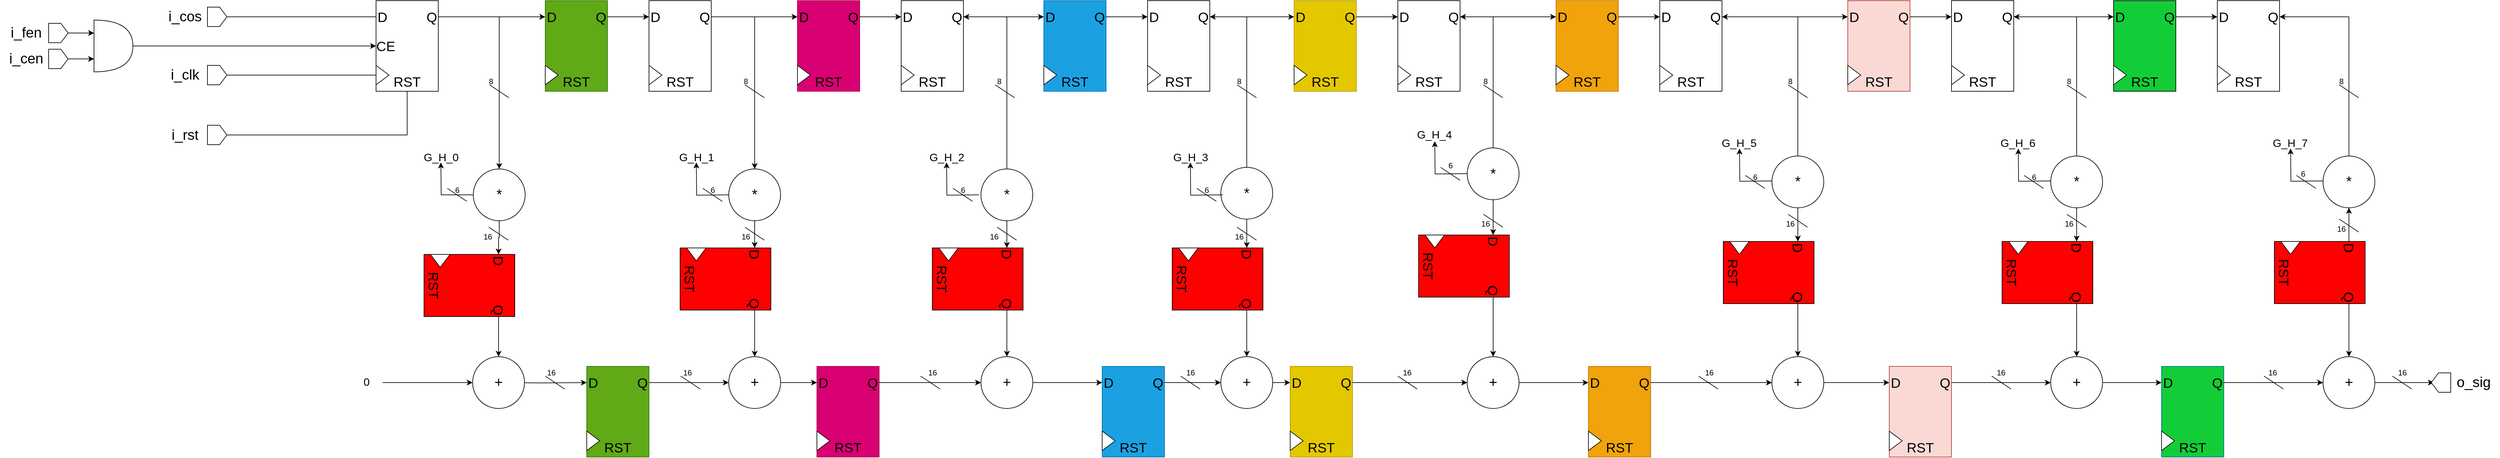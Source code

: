 <mxfile version="24.0.1" type="github">
  <diagram name="Page-1" id="0CUOTw0v8iw9t1YHOVN5">
    <mxGraphModel dx="3292" dy="1282" grid="1" gridSize="10" guides="1" tooltips="1" connect="1" arrows="1" fold="1" page="1" pageScale="1" pageWidth="850" pageHeight="1100" math="0" shadow="0">
      <root>
        <mxCell id="0" />
        <mxCell id="1" parent="0" />
        <mxCell id="DY3PiAdyVnmW26J06P4--45" value="&lt;p style=&quot;line-height: 120%;&quot;&gt;&lt;br&gt;&lt;/p&gt;&lt;p style=&quot;line-height: 120%;&quot;&gt;&lt;br&gt;&lt;/p&gt;" style="shape=offPageConnector;whiteSpace=wrap;html=1;rotation=-90;" parent="1" vertex="1">
          <mxGeometry x="-390" y="160" width="30" height="30" as="geometry" />
        </mxCell>
        <mxCell id="DY3PiAdyVnmW26J06P4--46" value="&lt;font style=&quot;font-size: 22px;&quot;&gt;i_clk&lt;/font&gt;" style="text;html=1;align=center;verticalAlign=middle;resizable=0;points=[];autosize=1;strokeColor=none;fillColor=none;" parent="1" vertex="1">
          <mxGeometry x="-460" y="155" width="70" height="40" as="geometry" />
        </mxCell>
        <mxCell id="DY3PiAdyVnmW26J06P4--47" value="&lt;font style=&quot;font-size: 22px;&quot;&gt;i_rst&lt;/font&gt;" style="text;html=1;align=center;verticalAlign=middle;resizable=0;points=[];autosize=1;strokeColor=none;fillColor=none;" parent="1" vertex="1">
          <mxGeometry x="-460" y="247.5" width="70" height="40" as="geometry" />
        </mxCell>
        <mxCell id="2wu53vHI2qbRFDM3pNdr-11" style="edgeStyle=orthogonalEdgeStyle;rounded=0;orthogonalLoop=1;jettySize=auto;html=1;exitX=0.5;exitY=1;exitDx=0;exitDy=0;endArrow=none;endFill=0;" parent="1" source="DY3PiAdyVnmW26J06P4--44" target="2wu53vHI2qbRFDM3pNdr-9" edge="1">
          <mxGeometry relative="1" as="geometry" />
        </mxCell>
        <mxCell id="DY3PiAdyVnmW26J06P4--44" value="&lt;p style=&quot;line-height: 120%;&quot;&gt;&lt;br&gt;&lt;/p&gt;&lt;p style=&quot;line-height: 120%;&quot;&gt;&lt;br&gt;&lt;/p&gt;" style="shape=offPageConnector;whiteSpace=wrap;html=1;rotation=-90;" parent="1" vertex="1">
          <mxGeometry x="-390" y="252.5" width="30" height="30" as="geometry" />
        </mxCell>
        <mxCell id="DY3PiAdyVnmW26J06P4--306" style="edgeStyle=orthogonalEdgeStyle;rounded=0;orthogonalLoop=1;jettySize=auto;html=1;exitX=0.5;exitY=1;exitDx=0;exitDy=0;entryX=0;entryY=0.5;entryDx=0;entryDy=0;endArrow=none;endFill=0;" parent="1" source="DY3PiAdyVnmW26J06P4--68" target="2wu53vHI2qbRFDM3pNdr-7" edge="1">
          <mxGeometry relative="1" as="geometry">
            <mxPoint x="-50.0" y="85" as="targetPoint" />
          </mxGeometry>
        </mxCell>
        <mxCell id="DY3PiAdyVnmW26J06P4--68" value="&lt;p style=&quot;line-height: 120%;&quot;&gt;&lt;br&gt;&lt;/p&gt;&lt;p style=&quot;line-height: 120%;&quot;&gt;&lt;br&gt;&lt;/p&gt;" style="shape=offPageConnector;whiteSpace=wrap;html=1;rotation=-90;" parent="1" vertex="1">
          <mxGeometry x="-390" y="70" width="30" height="30" as="geometry" />
        </mxCell>
        <mxCell id="DY3PiAdyVnmW26J06P4--76" value="&lt;font style=&quot;font-size: 22px;&quot;&gt;i_cos&lt;br&gt;&lt;/font&gt;" style="text;html=1;align=center;verticalAlign=middle;resizable=0;points=[];autosize=1;strokeColor=none;fillColor=none;" parent="1" vertex="1">
          <mxGeometry x="-460" y="65" width="70" height="40" as="geometry" />
        </mxCell>
        <mxCell id="DY3PiAdyVnmW26J06P4--309" style="edgeStyle=orthogonalEdgeStyle;rounded=0;orthogonalLoop=1;jettySize=auto;html=1;exitX=0;exitY=0.5;exitDx=0;exitDy=0;entryX=0.5;entryY=1;entryDx=0;entryDy=0;endArrow=none;endFill=0;" parent="1" source="2wu53vHI2qbRFDM3pNdr-6" target="DY3PiAdyVnmW26J06P4--45" edge="1">
          <mxGeometry relative="1" as="geometry">
            <mxPoint x="-50.0" y="175" as="sourcePoint" />
          </mxGeometry>
        </mxCell>
        <mxCell id="2wu53vHI2qbRFDM3pNdr-4" value="" style="group" parent="1" vertex="1" connectable="0">
          <mxGeometry x="-130" y="60" width="96" height="140" as="geometry" />
        </mxCell>
        <mxCell id="2wu53vHI2qbRFDM3pNdr-5" value="" style="rounded=0;whiteSpace=wrap;html=1;" parent="2wu53vHI2qbRFDM3pNdr-4" vertex="1">
          <mxGeometry width="96" height="140" as="geometry" />
        </mxCell>
        <mxCell id="2wu53vHI2qbRFDM3pNdr-6" value="" style="triangle;whiteSpace=wrap;html=1;rotation=0;" parent="2wu53vHI2qbRFDM3pNdr-4" vertex="1">
          <mxGeometry y="100" width="20" height="30" as="geometry" />
        </mxCell>
        <mxCell id="2wu53vHI2qbRFDM3pNdr-7" value="&lt;font style=&quot;font-size: 21px;&quot;&gt;D&lt;/font&gt;" style="text;html=1;strokeColor=none;fillColor=none;align=center;verticalAlign=middle;whiteSpace=wrap;rounded=0;" parent="2wu53vHI2qbRFDM3pNdr-4" vertex="1">
          <mxGeometry y="10" width="20" height="30" as="geometry" />
        </mxCell>
        <mxCell id="2wu53vHI2qbRFDM3pNdr-8" value="&lt;font style=&quot;font-size: 21px;&quot;&gt;Q&lt;/font&gt;" style="text;html=1;strokeColor=none;fillColor=none;align=center;verticalAlign=middle;whiteSpace=wrap;rounded=0;" parent="2wu53vHI2qbRFDM3pNdr-4" vertex="1">
          <mxGeometry x="76" y="10" width="20" height="30" as="geometry" />
        </mxCell>
        <mxCell id="2wu53vHI2qbRFDM3pNdr-9" value="&lt;font style=&quot;font-size: 21px;&quot;&gt;RST&lt;/font&gt;" style="text;html=1;strokeColor=none;fillColor=none;align=center;verticalAlign=middle;whiteSpace=wrap;rounded=0;" parent="2wu53vHI2qbRFDM3pNdr-4" vertex="1">
          <mxGeometry x="33" y="110" width="30" height="30" as="geometry" />
        </mxCell>
        <mxCell id="flWYyTO5YANLO1zizmFt-1" value="&lt;font style=&quot;font-size: 21px;&quot;&gt;CE&lt;/font&gt;" style="text;html=1;strokeColor=none;fillColor=none;align=center;verticalAlign=middle;whiteSpace=wrap;rounded=0;" vertex="1" parent="2wu53vHI2qbRFDM3pNdr-4">
          <mxGeometry y="55" width="30" height="30" as="geometry" />
        </mxCell>
        <mxCell id="2wu53vHI2qbRFDM3pNdr-12" value="" style="group" parent="1" vertex="1" connectable="0">
          <mxGeometry x="131" y="60" width="96" height="140" as="geometry" />
        </mxCell>
        <mxCell id="2wu53vHI2qbRFDM3pNdr-13" value="" style="rounded=0;whiteSpace=wrap;html=1;fillColor=#60a917;fontColor=#ffffff;strokeColor=#2D7600;" parent="2wu53vHI2qbRFDM3pNdr-12" vertex="1">
          <mxGeometry width="96" height="140" as="geometry" />
        </mxCell>
        <mxCell id="2wu53vHI2qbRFDM3pNdr-14" value="" style="triangle;whiteSpace=wrap;html=1;rotation=0;" parent="2wu53vHI2qbRFDM3pNdr-12" vertex="1">
          <mxGeometry y="100" width="20" height="30" as="geometry" />
        </mxCell>
        <mxCell id="2wu53vHI2qbRFDM3pNdr-15" value="&lt;font style=&quot;font-size: 21px;&quot;&gt;D&lt;/font&gt;" style="text;html=1;strokeColor=none;fillColor=none;align=center;verticalAlign=middle;whiteSpace=wrap;rounded=0;" parent="2wu53vHI2qbRFDM3pNdr-12" vertex="1">
          <mxGeometry y="10" width="20" height="30" as="geometry" />
        </mxCell>
        <mxCell id="2wu53vHI2qbRFDM3pNdr-16" value="&lt;font style=&quot;font-size: 21px;&quot;&gt;Q&lt;/font&gt;" style="text;html=1;strokeColor=none;fillColor=none;align=center;verticalAlign=middle;whiteSpace=wrap;rounded=0;" parent="2wu53vHI2qbRFDM3pNdr-12" vertex="1">
          <mxGeometry x="76" y="10" width="20" height="30" as="geometry" />
        </mxCell>
        <mxCell id="2wu53vHI2qbRFDM3pNdr-17" value="&lt;font style=&quot;font-size: 21px;&quot;&gt;RST&lt;/font&gt;" style="text;html=1;strokeColor=none;fillColor=none;align=center;verticalAlign=middle;whiteSpace=wrap;rounded=0;" parent="2wu53vHI2qbRFDM3pNdr-12" vertex="1">
          <mxGeometry x="33" y="110" width="30" height="30" as="geometry" />
        </mxCell>
        <mxCell id="2wu53vHI2qbRFDM3pNdr-18" value="" style="group" parent="1" vertex="1" connectable="0">
          <mxGeometry x="291" y="60" width="96" height="140" as="geometry" />
        </mxCell>
        <mxCell id="2wu53vHI2qbRFDM3pNdr-19" value="" style="rounded=0;whiteSpace=wrap;html=1;" parent="2wu53vHI2qbRFDM3pNdr-18" vertex="1">
          <mxGeometry width="96" height="140" as="geometry" />
        </mxCell>
        <mxCell id="2wu53vHI2qbRFDM3pNdr-20" value="" style="triangle;whiteSpace=wrap;html=1;rotation=0;" parent="2wu53vHI2qbRFDM3pNdr-18" vertex="1">
          <mxGeometry y="100" width="20" height="30" as="geometry" />
        </mxCell>
        <mxCell id="2wu53vHI2qbRFDM3pNdr-21" value="&lt;font style=&quot;font-size: 21px;&quot;&gt;D&lt;/font&gt;" style="text;html=1;strokeColor=none;fillColor=none;align=center;verticalAlign=middle;whiteSpace=wrap;rounded=0;" parent="2wu53vHI2qbRFDM3pNdr-18" vertex="1">
          <mxGeometry y="10" width="20" height="30" as="geometry" />
        </mxCell>
        <mxCell id="2wu53vHI2qbRFDM3pNdr-22" value="&lt;font style=&quot;font-size: 21px;&quot;&gt;Q&lt;/font&gt;" style="text;html=1;strokeColor=none;fillColor=none;align=center;verticalAlign=middle;whiteSpace=wrap;rounded=0;" parent="2wu53vHI2qbRFDM3pNdr-18" vertex="1">
          <mxGeometry x="76" y="10" width="20" height="30" as="geometry" />
        </mxCell>
        <mxCell id="2wu53vHI2qbRFDM3pNdr-23" value="&lt;font style=&quot;font-size: 21px;&quot;&gt;RST&lt;/font&gt;" style="text;html=1;strokeColor=none;fillColor=none;align=center;verticalAlign=middle;whiteSpace=wrap;rounded=0;" parent="2wu53vHI2qbRFDM3pNdr-18" vertex="1">
          <mxGeometry x="33" y="110" width="30" height="30" as="geometry" />
        </mxCell>
        <mxCell id="2wu53vHI2qbRFDM3pNdr-24" value="" style="group;fillColor=#d80073;fontColor=#ffffff;strokeColor=#A50040;" parent="1" vertex="1" connectable="0">
          <mxGeometry x="520" y="60" width="96" height="140" as="geometry" />
        </mxCell>
        <mxCell id="2wu53vHI2qbRFDM3pNdr-25" value="" style="rounded=0;whiteSpace=wrap;html=1;fillColor=#d80073;fontColor=#ffffff;strokeColor=#A50040;" parent="2wu53vHI2qbRFDM3pNdr-24" vertex="1">
          <mxGeometry width="96" height="140" as="geometry" />
        </mxCell>
        <mxCell id="2wu53vHI2qbRFDM3pNdr-26" value="" style="triangle;whiteSpace=wrap;html=1;rotation=0;" parent="2wu53vHI2qbRFDM3pNdr-24" vertex="1">
          <mxGeometry y="100" width="20" height="30" as="geometry" />
        </mxCell>
        <mxCell id="2wu53vHI2qbRFDM3pNdr-27" value="&lt;font style=&quot;font-size: 21px;&quot;&gt;D&lt;/font&gt;" style="text;html=1;strokeColor=none;fillColor=none;align=center;verticalAlign=middle;whiteSpace=wrap;rounded=0;" parent="2wu53vHI2qbRFDM3pNdr-24" vertex="1">
          <mxGeometry y="10" width="20" height="30" as="geometry" />
        </mxCell>
        <mxCell id="2wu53vHI2qbRFDM3pNdr-28" value="&lt;font style=&quot;font-size: 21px;&quot;&gt;Q&lt;/font&gt;" style="text;html=1;strokeColor=none;fillColor=none;align=center;verticalAlign=middle;whiteSpace=wrap;rounded=0;" parent="2wu53vHI2qbRFDM3pNdr-24" vertex="1">
          <mxGeometry x="76" y="10" width="20" height="30" as="geometry" />
        </mxCell>
        <mxCell id="2wu53vHI2qbRFDM3pNdr-29" value="&lt;font style=&quot;font-size: 21px;&quot;&gt;RST&lt;/font&gt;" style="text;html=1;strokeColor=none;fillColor=none;align=center;verticalAlign=middle;whiteSpace=wrap;rounded=0;" parent="2wu53vHI2qbRFDM3pNdr-24" vertex="1">
          <mxGeometry x="33" y="110" width="30" height="30" as="geometry" />
        </mxCell>
        <mxCell id="2wu53vHI2qbRFDM3pNdr-30" value="" style="group" parent="1" vertex="1" connectable="0">
          <mxGeometry x="680" y="60" width="96" height="140" as="geometry" />
        </mxCell>
        <mxCell id="2wu53vHI2qbRFDM3pNdr-31" value="" style="rounded=0;whiteSpace=wrap;html=1;" parent="2wu53vHI2qbRFDM3pNdr-30" vertex="1">
          <mxGeometry width="96" height="140" as="geometry" />
        </mxCell>
        <mxCell id="2wu53vHI2qbRFDM3pNdr-32" value="" style="triangle;whiteSpace=wrap;html=1;rotation=0;" parent="2wu53vHI2qbRFDM3pNdr-30" vertex="1">
          <mxGeometry y="100" width="20" height="30" as="geometry" />
        </mxCell>
        <mxCell id="2wu53vHI2qbRFDM3pNdr-33" value="&lt;font style=&quot;font-size: 21px;&quot;&gt;D&lt;/font&gt;" style="text;html=1;strokeColor=none;fillColor=none;align=center;verticalAlign=middle;whiteSpace=wrap;rounded=0;" parent="2wu53vHI2qbRFDM3pNdr-30" vertex="1">
          <mxGeometry y="10" width="20" height="30" as="geometry" />
        </mxCell>
        <mxCell id="2wu53vHI2qbRFDM3pNdr-34" value="&lt;font style=&quot;font-size: 21px;&quot;&gt;Q&lt;/font&gt;" style="text;html=1;strokeColor=none;fillColor=none;align=center;verticalAlign=middle;whiteSpace=wrap;rounded=0;" parent="2wu53vHI2qbRFDM3pNdr-30" vertex="1">
          <mxGeometry x="76" y="10" width="20" height="30" as="geometry" />
        </mxCell>
        <mxCell id="2wu53vHI2qbRFDM3pNdr-35" value="&lt;font style=&quot;font-size: 21px;&quot;&gt;RST&lt;/font&gt;" style="text;html=1;strokeColor=none;fillColor=none;align=center;verticalAlign=middle;whiteSpace=wrap;rounded=0;" parent="2wu53vHI2qbRFDM3pNdr-30" vertex="1">
          <mxGeometry x="33" y="110" width="30" height="30" as="geometry" />
        </mxCell>
        <mxCell id="2wu53vHI2qbRFDM3pNdr-42" value="" style="group;fillColor=#0050ef;fontColor=#ffffff;strokeColor=#001DBC;" parent="1" vertex="1" connectable="0">
          <mxGeometry x="900" y="60" width="96" height="140" as="geometry" />
        </mxCell>
        <mxCell id="2wu53vHI2qbRFDM3pNdr-43" value="" style="rounded=0;whiteSpace=wrap;html=1;fillColor=#1ba1e2;fontColor=#ffffff;strokeColor=#006EAF;" parent="2wu53vHI2qbRFDM3pNdr-42" vertex="1">
          <mxGeometry width="96" height="140" as="geometry" />
        </mxCell>
        <mxCell id="2wu53vHI2qbRFDM3pNdr-44" value="" style="triangle;whiteSpace=wrap;html=1;rotation=0;" parent="2wu53vHI2qbRFDM3pNdr-42" vertex="1">
          <mxGeometry y="100" width="20" height="30" as="geometry" />
        </mxCell>
        <mxCell id="2wu53vHI2qbRFDM3pNdr-45" value="&lt;font style=&quot;font-size: 21px;&quot;&gt;D&lt;/font&gt;" style="text;html=1;strokeColor=none;fillColor=none;align=center;verticalAlign=middle;whiteSpace=wrap;rounded=0;" parent="2wu53vHI2qbRFDM3pNdr-42" vertex="1">
          <mxGeometry y="10" width="20" height="30" as="geometry" />
        </mxCell>
        <mxCell id="2wu53vHI2qbRFDM3pNdr-46" value="&lt;font style=&quot;font-size: 21px;&quot;&gt;Q&lt;/font&gt;" style="text;html=1;strokeColor=none;fillColor=none;align=center;verticalAlign=middle;whiteSpace=wrap;rounded=0;" parent="2wu53vHI2qbRFDM3pNdr-42" vertex="1">
          <mxGeometry x="76" y="10" width="20" height="30" as="geometry" />
        </mxCell>
        <mxCell id="2wu53vHI2qbRFDM3pNdr-47" value="&lt;font style=&quot;font-size: 21px;&quot;&gt;RST&lt;/font&gt;" style="text;html=1;strokeColor=none;fillColor=none;align=center;verticalAlign=middle;whiteSpace=wrap;rounded=0;" parent="2wu53vHI2qbRFDM3pNdr-42" vertex="1">
          <mxGeometry x="33" y="110" width="30" height="30" as="geometry" />
        </mxCell>
        <mxCell id="2wu53vHI2qbRFDM3pNdr-48" value="" style="group" parent="1" vertex="1" connectable="0">
          <mxGeometry x="1060" y="60" width="96" height="140" as="geometry" />
        </mxCell>
        <mxCell id="2wu53vHI2qbRFDM3pNdr-49" value="" style="rounded=0;whiteSpace=wrap;html=1;" parent="2wu53vHI2qbRFDM3pNdr-48" vertex="1">
          <mxGeometry width="96" height="140" as="geometry" />
        </mxCell>
        <mxCell id="2wu53vHI2qbRFDM3pNdr-50" value="" style="triangle;whiteSpace=wrap;html=1;rotation=0;" parent="2wu53vHI2qbRFDM3pNdr-48" vertex="1">
          <mxGeometry y="100" width="20" height="30" as="geometry" />
        </mxCell>
        <mxCell id="2wu53vHI2qbRFDM3pNdr-51" value="&lt;font style=&quot;font-size: 21px;&quot;&gt;D&lt;/font&gt;" style="text;html=1;strokeColor=none;fillColor=none;align=center;verticalAlign=middle;whiteSpace=wrap;rounded=0;" parent="2wu53vHI2qbRFDM3pNdr-48" vertex="1">
          <mxGeometry y="10" width="20" height="30" as="geometry" />
        </mxCell>
        <mxCell id="2wu53vHI2qbRFDM3pNdr-52" value="&lt;font style=&quot;font-size: 21px;&quot;&gt;Q&lt;/font&gt;" style="text;html=1;strokeColor=none;fillColor=none;align=center;verticalAlign=middle;whiteSpace=wrap;rounded=0;" parent="2wu53vHI2qbRFDM3pNdr-48" vertex="1">
          <mxGeometry x="76" y="10" width="20" height="30" as="geometry" />
        </mxCell>
        <mxCell id="2wu53vHI2qbRFDM3pNdr-53" value="&lt;font style=&quot;font-size: 21px;&quot;&gt;RST&lt;/font&gt;" style="text;html=1;strokeColor=none;fillColor=none;align=center;verticalAlign=middle;whiteSpace=wrap;rounded=0;" parent="2wu53vHI2qbRFDM3pNdr-48" vertex="1">
          <mxGeometry x="33" y="110" width="30" height="30" as="geometry" />
        </mxCell>
        <mxCell id="2wu53vHI2qbRFDM3pNdr-54" value="" style="group;fillColor=#e3c800;fontColor=#000000;strokeColor=#B09500;" parent="1" vertex="1" connectable="0">
          <mxGeometry x="1286" y="60" width="96" height="140" as="geometry" />
        </mxCell>
        <mxCell id="2wu53vHI2qbRFDM3pNdr-55" value="" style="rounded=0;whiteSpace=wrap;html=1;fillColor=#e3c800;fontColor=#000000;strokeColor=#B09500;" parent="2wu53vHI2qbRFDM3pNdr-54" vertex="1">
          <mxGeometry width="96" height="140" as="geometry" />
        </mxCell>
        <mxCell id="2wu53vHI2qbRFDM3pNdr-56" value="" style="triangle;whiteSpace=wrap;html=1;rotation=0;" parent="2wu53vHI2qbRFDM3pNdr-54" vertex="1">
          <mxGeometry y="100" width="20" height="30" as="geometry" />
        </mxCell>
        <mxCell id="2wu53vHI2qbRFDM3pNdr-57" value="&lt;font style=&quot;font-size: 21px;&quot;&gt;D&lt;/font&gt;" style="text;html=1;strokeColor=none;fillColor=none;align=center;verticalAlign=middle;whiteSpace=wrap;rounded=0;" parent="2wu53vHI2qbRFDM3pNdr-54" vertex="1">
          <mxGeometry y="10" width="20" height="30" as="geometry" />
        </mxCell>
        <mxCell id="2wu53vHI2qbRFDM3pNdr-58" value="&lt;font style=&quot;font-size: 21px;&quot;&gt;Q&lt;/font&gt;" style="text;html=1;strokeColor=none;fillColor=none;align=center;verticalAlign=middle;whiteSpace=wrap;rounded=0;" parent="2wu53vHI2qbRFDM3pNdr-54" vertex="1">
          <mxGeometry x="76" y="10" width="20" height="30" as="geometry" />
        </mxCell>
        <mxCell id="2wu53vHI2qbRFDM3pNdr-59" value="&lt;font style=&quot;font-size: 21px;&quot;&gt;RST&lt;/font&gt;" style="text;html=1;strokeColor=none;fillColor=none;align=center;verticalAlign=middle;whiteSpace=wrap;rounded=0;" parent="2wu53vHI2qbRFDM3pNdr-54" vertex="1">
          <mxGeometry x="33" y="110" width="30" height="30" as="geometry" />
        </mxCell>
        <mxCell id="2wu53vHI2qbRFDM3pNdr-60" value="" style="group" parent="1" vertex="1" connectable="0">
          <mxGeometry x="1446" y="60" width="96" height="140" as="geometry" />
        </mxCell>
        <mxCell id="2wu53vHI2qbRFDM3pNdr-61" value="" style="rounded=0;whiteSpace=wrap;html=1;" parent="2wu53vHI2qbRFDM3pNdr-60" vertex="1">
          <mxGeometry width="96" height="140" as="geometry" />
        </mxCell>
        <mxCell id="2wu53vHI2qbRFDM3pNdr-62" value="" style="triangle;whiteSpace=wrap;html=1;rotation=0;" parent="2wu53vHI2qbRFDM3pNdr-60" vertex="1">
          <mxGeometry y="100" width="20" height="30" as="geometry" />
        </mxCell>
        <mxCell id="2wu53vHI2qbRFDM3pNdr-63" value="&lt;font style=&quot;font-size: 21px;&quot;&gt;D&lt;/font&gt;" style="text;html=1;strokeColor=none;fillColor=none;align=center;verticalAlign=middle;whiteSpace=wrap;rounded=0;" parent="2wu53vHI2qbRFDM3pNdr-60" vertex="1">
          <mxGeometry y="10" width="20" height="30" as="geometry" />
        </mxCell>
        <mxCell id="2wu53vHI2qbRFDM3pNdr-64" value="&lt;font style=&quot;font-size: 21px;&quot;&gt;Q&lt;/font&gt;" style="text;html=1;strokeColor=none;fillColor=none;align=center;verticalAlign=middle;whiteSpace=wrap;rounded=0;" parent="2wu53vHI2qbRFDM3pNdr-60" vertex="1">
          <mxGeometry x="76" y="10" width="20" height="30" as="geometry" />
        </mxCell>
        <mxCell id="2wu53vHI2qbRFDM3pNdr-65" value="&lt;font style=&quot;font-size: 21px;&quot;&gt;RST&lt;/font&gt;" style="text;html=1;strokeColor=none;fillColor=none;align=center;verticalAlign=middle;whiteSpace=wrap;rounded=0;" parent="2wu53vHI2qbRFDM3pNdr-60" vertex="1">
          <mxGeometry x="33" y="110" width="30" height="30" as="geometry" />
        </mxCell>
        <mxCell id="2wu53vHI2qbRFDM3pNdr-66" value="" style="group;fillColor=#f0a30a;fontColor=#000000;strokeColor=#BD7000;" parent="1" vertex="1" connectable="0">
          <mxGeometry x="1690" y="60" width="96" height="140" as="geometry" />
        </mxCell>
        <mxCell id="2wu53vHI2qbRFDM3pNdr-67" value="" style="rounded=0;whiteSpace=wrap;html=1;fillColor=#f0a30a;fontColor=#000000;strokeColor=#BD7000;" parent="2wu53vHI2qbRFDM3pNdr-66" vertex="1">
          <mxGeometry width="96" height="140" as="geometry" />
        </mxCell>
        <mxCell id="2wu53vHI2qbRFDM3pNdr-68" value="" style="triangle;whiteSpace=wrap;html=1;rotation=0;" parent="2wu53vHI2qbRFDM3pNdr-66" vertex="1">
          <mxGeometry y="100" width="20" height="30" as="geometry" />
        </mxCell>
        <mxCell id="2wu53vHI2qbRFDM3pNdr-69" value="&lt;font style=&quot;font-size: 21px;&quot;&gt;D&lt;/font&gt;" style="text;html=1;strokeColor=none;fillColor=none;align=center;verticalAlign=middle;whiteSpace=wrap;rounded=0;" parent="2wu53vHI2qbRFDM3pNdr-66" vertex="1">
          <mxGeometry y="10" width="20" height="30" as="geometry" />
        </mxCell>
        <mxCell id="2wu53vHI2qbRFDM3pNdr-70" value="&lt;font style=&quot;font-size: 21px;&quot;&gt;Q&lt;/font&gt;" style="text;html=1;strokeColor=none;fillColor=none;align=center;verticalAlign=middle;whiteSpace=wrap;rounded=0;" parent="2wu53vHI2qbRFDM3pNdr-66" vertex="1">
          <mxGeometry x="76" y="10" width="20" height="30" as="geometry" />
        </mxCell>
        <mxCell id="2wu53vHI2qbRFDM3pNdr-71" value="&lt;font style=&quot;font-size: 21px;&quot;&gt;RST&lt;/font&gt;" style="text;html=1;strokeColor=none;fillColor=none;align=center;verticalAlign=middle;whiteSpace=wrap;rounded=0;" parent="2wu53vHI2qbRFDM3pNdr-66" vertex="1">
          <mxGeometry x="33" y="110" width="30" height="30" as="geometry" />
        </mxCell>
        <mxCell id="2wu53vHI2qbRFDM3pNdr-72" value="" style="group" parent="1" vertex="1" connectable="0">
          <mxGeometry x="1850" y="60" width="96" height="140" as="geometry" />
        </mxCell>
        <mxCell id="2wu53vHI2qbRFDM3pNdr-73" value="" style="rounded=0;whiteSpace=wrap;html=1;" parent="2wu53vHI2qbRFDM3pNdr-72" vertex="1">
          <mxGeometry width="96" height="140" as="geometry" />
        </mxCell>
        <mxCell id="2wu53vHI2qbRFDM3pNdr-74" value="" style="triangle;whiteSpace=wrap;html=1;rotation=0;" parent="2wu53vHI2qbRFDM3pNdr-72" vertex="1">
          <mxGeometry y="100" width="20" height="30" as="geometry" />
        </mxCell>
        <mxCell id="2wu53vHI2qbRFDM3pNdr-75" value="&lt;font style=&quot;font-size: 21px;&quot;&gt;D&lt;/font&gt;" style="text;html=1;strokeColor=none;fillColor=none;align=center;verticalAlign=middle;whiteSpace=wrap;rounded=0;" parent="2wu53vHI2qbRFDM3pNdr-72" vertex="1">
          <mxGeometry y="10" width="20" height="30" as="geometry" />
        </mxCell>
        <mxCell id="2wu53vHI2qbRFDM3pNdr-76" value="&lt;font style=&quot;font-size: 21px;&quot;&gt;Q&lt;/font&gt;" style="text;html=1;strokeColor=none;fillColor=none;align=center;verticalAlign=middle;whiteSpace=wrap;rounded=0;" parent="2wu53vHI2qbRFDM3pNdr-72" vertex="1">
          <mxGeometry x="76" y="10" width="20" height="30" as="geometry" />
        </mxCell>
        <mxCell id="2wu53vHI2qbRFDM3pNdr-77" value="&lt;font style=&quot;font-size: 21px;&quot;&gt;RST&lt;/font&gt;" style="text;html=1;strokeColor=none;fillColor=none;align=center;verticalAlign=middle;whiteSpace=wrap;rounded=0;" parent="2wu53vHI2qbRFDM3pNdr-72" vertex="1">
          <mxGeometry x="33" y="110" width="30" height="30" as="geometry" />
        </mxCell>
        <mxCell id="2wu53vHI2qbRFDM3pNdr-78" value="" style="group;fillColor=#fad9d5;strokeColor=#ae4132;" parent="1" vertex="1" connectable="0">
          <mxGeometry x="2140" y="60" width="96" height="140" as="geometry" />
        </mxCell>
        <mxCell id="2wu53vHI2qbRFDM3pNdr-79" value="" style="rounded=0;whiteSpace=wrap;html=1;fillColor=#fad9d5;strokeColor=#ae4132;" parent="2wu53vHI2qbRFDM3pNdr-78" vertex="1">
          <mxGeometry width="96" height="140" as="geometry" />
        </mxCell>
        <mxCell id="2wu53vHI2qbRFDM3pNdr-80" value="" style="triangle;whiteSpace=wrap;html=1;rotation=0;" parent="2wu53vHI2qbRFDM3pNdr-78" vertex="1">
          <mxGeometry y="100" width="20" height="30" as="geometry" />
        </mxCell>
        <mxCell id="2wu53vHI2qbRFDM3pNdr-81" value="&lt;font style=&quot;font-size: 21px;&quot;&gt;D&lt;/font&gt;" style="text;html=1;strokeColor=none;fillColor=none;align=center;verticalAlign=middle;whiteSpace=wrap;rounded=0;" parent="2wu53vHI2qbRFDM3pNdr-78" vertex="1">
          <mxGeometry y="10" width="20" height="30" as="geometry" />
        </mxCell>
        <mxCell id="2wu53vHI2qbRFDM3pNdr-82" value="&lt;font style=&quot;font-size: 21px;&quot;&gt;Q&lt;/font&gt;" style="text;html=1;strokeColor=none;fillColor=none;align=center;verticalAlign=middle;whiteSpace=wrap;rounded=0;" parent="2wu53vHI2qbRFDM3pNdr-78" vertex="1">
          <mxGeometry x="76" y="10" width="20" height="30" as="geometry" />
        </mxCell>
        <mxCell id="2wu53vHI2qbRFDM3pNdr-83" value="&lt;font style=&quot;font-size: 21px;&quot;&gt;RST&lt;/font&gt;" style="text;html=1;strokeColor=none;fillColor=none;align=center;verticalAlign=middle;whiteSpace=wrap;rounded=0;" parent="2wu53vHI2qbRFDM3pNdr-78" vertex="1">
          <mxGeometry x="33" y="110" width="30" height="30" as="geometry" />
        </mxCell>
        <mxCell id="2wu53vHI2qbRFDM3pNdr-84" value="" style="group" parent="1" vertex="1" connectable="0">
          <mxGeometry x="2300" y="60" width="96" height="140" as="geometry" />
        </mxCell>
        <mxCell id="2wu53vHI2qbRFDM3pNdr-85" value="" style="rounded=0;whiteSpace=wrap;html=1;" parent="2wu53vHI2qbRFDM3pNdr-84" vertex="1">
          <mxGeometry width="96" height="140" as="geometry" />
        </mxCell>
        <mxCell id="2wu53vHI2qbRFDM3pNdr-86" value="" style="triangle;whiteSpace=wrap;html=1;rotation=0;" parent="2wu53vHI2qbRFDM3pNdr-84" vertex="1">
          <mxGeometry y="100" width="20" height="30" as="geometry" />
        </mxCell>
        <mxCell id="2wu53vHI2qbRFDM3pNdr-87" value="&lt;font style=&quot;font-size: 21px;&quot;&gt;D&lt;/font&gt;" style="text;html=1;strokeColor=none;fillColor=none;align=center;verticalAlign=middle;whiteSpace=wrap;rounded=0;" parent="2wu53vHI2qbRFDM3pNdr-84" vertex="1">
          <mxGeometry y="10" width="20" height="30" as="geometry" />
        </mxCell>
        <mxCell id="2wu53vHI2qbRFDM3pNdr-88" value="&lt;font style=&quot;font-size: 21px;&quot;&gt;Q&lt;/font&gt;" style="text;html=1;strokeColor=none;fillColor=none;align=center;verticalAlign=middle;whiteSpace=wrap;rounded=0;" parent="2wu53vHI2qbRFDM3pNdr-84" vertex="1">
          <mxGeometry x="76" y="10" width="20" height="30" as="geometry" />
        </mxCell>
        <mxCell id="2wu53vHI2qbRFDM3pNdr-89" value="&lt;font style=&quot;font-size: 21px;&quot;&gt;RST&lt;/font&gt;" style="text;html=1;strokeColor=none;fillColor=none;align=center;verticalAlign=middle;whiteSpace=wrap;rounded=0;" parent="2wu53vHI2qbRFDM3pNdr-84" vertex="1">
          <mxGeometry x="33" y="110" width="30" height="30" as="geometry" />
        </mxCell>
        <mxCell id="2wu53vHI2qbRFDM3pNdr-90" style="edgeStyle=orthogonalEdgeStyle;rounded=0;orthogonalLoop=1;jettySize=auto;html=1;exitX=1;exitY=0.5;exitDx=0;exitDy=0;entryX=0;entryY=0.5;entryDx=0;entryDy=0;" parent="1" source="2wu53vHI2qbRFDM3pNdr-8" target="2wu53vHI2qbRFDM3pNdr-15" edge="1">
          <mxGeometry relative="1" as="geometry" />
        </mxCell>
        <mxCell id="2wu53vHI2qbRFDM3pNdr-91" style="edgeStyle=orthogonalEdgeStyle;rounded=0;orthogonalLoop=1;jettySize=auto;html=1;exitX=1;exitY=0.5;exitDx=0;exitDy=0;entryX=0;entryY=0.5;entryDx=0;entryDy=0;" parent="1" source="2wu53vHI2qbRFDM3pNdr-16" target="2wu53vHI2qbRFDM3pNdr-21" edge="1">
          <mxGeometry relative="1" as="geometry" />
        </mxCell>
        <mxCell id="2wu53vHI2qbRFDM3pNdr-92" style="edgeStyle=orthogonalEdgeStyle;rounded=0;orthogonalLoop=1;jettySize=auto;html=1;exitX=1;exitY=0.5;exitDx=0;exitDy=0;entryX=0;entryY=0.5;entryDx=0;entryDy=0;" parent="1" source="2wu53vHI2qbRFDM3pNdr-22" target="2wu53vHI2qbRFDM3pNdr-27" edge="1">
          <mxGeometry relative="1" as="geometry" />
        </mxCell>
        <mxCell id="2wu53vHI2qbRFDM3pNdr-93" style="edgeStyle=orthogonalEdgeStyle;rounded=0;orthogonalLoop=1;jettySize=auto;html=1;exitX=1;exitY=0.5;exitDx=0;exitDy=0;entryX=0;entryY=0.5;entryDx=0;entryDy=0;" parent="1" source="2wu53vHI2qbRFDM3pNdr-28" target="2wu53vHI2qbRFDM3pNdr-33" edge="1">
          <mxGeometry relative="1" as="geometry" />
        </mxCell>
        <mxCell id="2wu53vHI2qbRFDM3pNdr-94" style="edgeStyle=orthogonalEdgeStyle;rounded=0;orthogonalLoop=1;jettySize=auto;html=1;exitX=1;exitY=0.5;exitDx=0;exitDy=0;entryX=0;entryY=0.5;entryDx=0;entryDy=0;" parent="1" source="2wu53vHI2qbRFDM3pNdr-34" target="2wu53vHI2qbRFDM3pNdr-45" edge="1">
          <mxGeometry relative="1" as="geometry" />
        </mxCell>
        <mxCell id="2wu53vHI2qbRFDM3pNdr-95" style="edgeStyle=orthogonalEdgeStyle;rounded=0;orthogonalLoop=1;jettySize=auto;html=1;exitX=1;exitY=0.5;exitDx=0;exitDy=0;entryX=0;entryY=0.5;entryDx=0;entryDy=0;" parent="1" source="2wu53vHI2qbRFDM3pNdr-46" target="2wu53vHI2qbRFDM3pNdr-51" edge="1">
          <mxGeometry relative="1" as="geometry" />
        </mxCell>
        <mxCell id="2wu53vHI2qbRFDM3pNdr-96" style="edgeStyle=orthogonalEdgeStyle;rounded=0;orthogonalLoop=1;jettySize=auto;html=1;exitX=1;exitY=0.5;exitDx=0;exitDy=0;entryX=0;entryY=0.5;entryDx=0;entryDy=0;" parent="1" source="2wu53vHI2qbRFDM3pNdr-52" target="2wu53vHI2qbRFDM3pNdr-57" edge="1">
          <mxGeometry relative="1" as="geometry" />
        </mxCell>
        <mxCell id="2wu53vHI2qbRFDM3pNdr-97" style="edgeStyle=orthogonalEdgeStyle;rounded=0;orthogonalLoop=1;jettySize=auto;html=1;exitX=1;exitY=0.5;exitDx=0;exitDy=0;entryX=0;entryY=0.5;entryDx=0;entryDy=0;" parent="1" source="2wu53vHI2qbRFDM3pNdr-58" target="2wu53vHI2qbRFDM3pNdr-63" edge="1">
          <mxGeometry relative="1" as="geometry" />
        </mxCell>
        <mxCell id="2wu53vHI2qbRFDM3pNdr-98" style="edgeStyle=orthogonalEdgeStyle;rounded=0;orthogonalLoop=1;jettySize=auto;html=1;exitX=1;exitY=0.5;exitDx=0;exitDy=0;entryX=0;entryY=0.5;entryDx=0;entryDy=0;" parent="1" source="2wu53vHI2qbRFDM3pNdr-64" target="2wu53vHI2qbRFDM3pNdr-69" edge="1">
          <mxGeometry relative="1" as="geometry" />
        </mxCell>
        <mxCell id="2wu53vHI2qbRFDM3pNdr-99" style="edgeStyle=orthogonalEdgeStyle;rounded=0;orthogonalLoop=1;jettySize=auto;html=1;exitX=1;exitY=0.5;exitDx=0;exitDy=0;" parent="1" source="2wu53vHI2qbRFDM3pNdr-70" target="2wu53vHI2qbRFDM3pNdr-75" edge="1">
          <mxGeometry relative="1" as="geometry" />
        </mxCell>
        <mxCell id="2wu53vHI2qbRFDM3pNdr-101" style="edgeStyle=orthogonalEdgeStyle;rounded=0;orthogonalLoop=1;jettySize=auto;html=1;exitX=1;exitY=0.5;exitDx=0;exitDy=0;entryX=0;entryY=0.5;entryDx=0;entryDy=0;" parent="1" source="2wu53vHI2qbRFDM3pNdr-82" target="2wu53vHI2qbRFDM3pNdr-87" edge="1">
          <mxGeometry relative="1" as="geometry" />
        </mxCell>
        <mxCell id="2wu53vHI2qbRFDM3pNdr-102" value="" style="group;fillColor=#13CD38;fontColor=#ffffff;strokeColor=#B20000;" parent="1" vertex="1" connectable="0">
          <mxGeometry x="2550" y="60" width="96" height="140" as="geometry" />
        </mxCell>
        <mxCell id="2wu53vHI2qbRFDM3pNdr-103" value="" style="rounded=0;whiteSpace=wrap;html=1;fillColor=#13CD38;" parent="2wu53vHI2qbRFDM3pNdr-102" vertex="1">
          <mxGeometry width="96" height="140" as="geometry" />
        </mxCell>
        <mxCell id="2wu53vHI2qbRFDM3pNdr-104" value="" style="triangle;whiteSpace=wrap;html=1;rotation=0;" parent="2wu53vHI2qbRFDM3pNdr-102" vertex="1">
          <mxGeometry y="100" width="20" height="30" as="geometry" />
        </mxCell>
        <mxCell id="2wu53vHI2qbRFDM3pNdr-105" value="&lt;font style=&quot;font-size: 21px;&quot;&gt;D&lt;/font&gt;" style="text;html=1;strokeColor=none;fillColor=none;align=center;verticalAlign=middle;whiteSpace=wrap;rounded=0;" parent="2wu53vHI2qbRFDM3pNdr-102" vertex="1">
          <mxGeometry y="10" width="20" height="30" as="geometry" />
        </mxCell>
        <mxCell id="2wu53vHI2qbRFDM3pNdr-106" value="&lt;font style=&quot;font-size: 21px;&quot;&gt;Q&lt;/font&gt;" style="text;html=1;strokeColor=none;fillColor=none;align=center;verticalAlign=middle;whiteSpace=wrap;rounded=0;" parent="2wu53vHI2qbRFDM3pNdr-102" vertex="1">
          <mxGeometry x="76" y="10" width="20" height="30" as="geometry" />
        </mxCell>
        <mxCell id="2wu53vHI2qbRFDM3pNdr-107" value="&lt;font style=&quot;font-size: 21px;&quot;&gt;RST&lt;/font&gt;" style="text;html=1;strokeColor=none;fillColor=none;align=center;verticalAlign=middle;whiteSpace=wrap;rounded=0;" parent="2wu53vHI2qbRFDM3pNdr-102" vertex="1">
          <mxGeometry x="33" y="110" width="30" height="30" as="geometry" />
        </mxCell>
        <mxCell id="2wu53vHI2qbRFDM3pNdr-108" value="" style="group" parent="1" vertex="1" connectable="0">
          <mxGeometry x="2710" y="60" width="96" height="140" as="geometry" />
        </mxCell>
        <mxCell id="2wu53vHI2qbRFDM3pNdr-109" value="" style="rounded=0;whiteSpace=wrap;html=1;" parent="2wu53vHI2qbRFDM3pNdr-108" vertex="1">
          <mxGeometry width="96" height="140" as="geometry" />
        </mxCell>
        <mxCell id="2wu53vHI2qbRFDM3pNdr-110" value="" style="triangle;whiteSpace=wrap;html=1;rotation=0;" parent="2wu53vHI2qbRFDM3pNdr-108" vertex="1">
          <mxGeometry y="100" width="20" height="30" as="geometry" />
        </mxCell>
        <mxCell id="2wu53vHI2qbRFDM3pNdr-111" value="&lt;font style=&quot;font-size: 21px;&quot;&gt;D&lt;/font&gt;" style="text;html=1;strokeColor=none;fillColor=none;align=center;verticalAlign=middle;whiteSpace=wrap;rounded=0;" parent="2wu53vHI2qbRFDM3pNdr-108" vertex="1">
          <mxGeometry y="10" width="20" height="30" as="geometry" />
        </mxCell>
        <mxCell id="2wu53vHI2qbRFDM3pNdr-112" value="&lt;font style=&quot;font-size: 21px;&quot;&gt;Q&lt;/font&gt;" style="text;html=1;strokeColor=none;fillColor=none;align=center;verticalAlign=middle;whiteSpace=wrap;rounded=0;" parent="2wu53vHI2qbRFDM3pNdr-108" vertex="1">
          <mxGeometry x="76" y="10" width="20" height="30" as="geometry" />
        </mxCell>
        <mxCell id="2wu53vHI2qbRFDM3pNdr-113" value="&lt;font style=&quot;font-size: 21px;&quot;&gt;RST&lt;/font&gt;" style="text;html=1;strokeColor=none;fillColor=none;align=center;verticalAlign=middle;whiteSpace=wrap;rounded=0;" parent="2wu53vHI2qbRFDM3pNdr-108" vertex="1">
          <mxGeometry x="33" y="110" width="30" height="30" as="geometry" />
        </mxCell>
        <mxCell id="2wu53vHI2qbRFDM3pNdr-114" style="edgeStyle=orthogonalEdgeStyle;rounded=0;orthogonalLoop=1;jettySize=auto;html=1;exitX=1;exitY=0.5;exitDx=0;exitDy=0;entryX=0;entryY=0.5;entryDx=0;entryDy=0;" parent="1" source="2wu53vHI2qbRFDM3pNdr-106" target="2wu53vHI2qbRFDM3pNdr-111" edge="1">
          <mxGeometry relative="1" as="geometry" />
        </mxCell>
        <mxCell id="2wu53vHI2qbRFDM3pNdr-142" style="edgeStyle=orthogonalEdgeStyle;rounded=0;orthogonalLoop=1;jettySize=auto;html=1;exitX=1;exitY=0.5;exitDx=0;exitDy=0;entryX=0;entryY=0.5;entryDx=0;entryDy=0;" parent="1" source="2wu53vHI2qbRFDM3pNdr-88" target="2wu53vHI2qbRFDM3pNdr-105" edge="1">
          <mxGeometry relative="1" as="geometry" />
        </mxCell>
        <mxCell id="2wu53vHI2qbRFDM3pNdr-146" style="edgeStyle=orthogonalEdgeStyle;rounded=0;orthogonalLoop=1;jettySize=auto;html=1;exitX=0;exitY=0.5;exitDx=0;exitDy=0;" parent="1" source="2wu53vHI2qbRFDM3pNdr-144" edge="1">
          <mxGeometry relative="1" as="geometry">
            <mxPoint x="-30" y="310" as="targetPoint" />
          </mxGeometry>
        </mxCell>
        <mxCell id="2wu53vHI2qbRFDM3pNdr-159" style="edgeStyle=orthogonalEdgeStyle;rounded=0;orthogonalLoop=1;jettySize=auto;html=1;exitX=0.5;exitY=1;exitDx=0;exitDy=0;entryX=0;entryY=0.5;entryDx=0;entryDy=0;" parent="1" source="2wu53vHI2qbRFDM3pNdr-144" target="2wu53vHI2qbRFDM3pNdr-155" edge="1">
          <mxGeometry relative="1" as="geometry" />
        </mxCell>
        <mxCell id="2wu53vHI2qbRFDM3pNdr-144" value="&lt;font style=&quot;font-size: 22px;&quot;&gt;*&lt;/font&gt;" style="ellipse;whiteSpace=wrap;html=1;aspect=fixed;" parent="1" vertex="1">
          <mxGeometry x="20" y="320" width="80" height="80" as="geometry" />
        </mxCell>
        <mxCell id="2wu53vHI2qbRFDM3pNdr-145" style="edgeStyle=orthogonalEdgeStyle;rounded=0;orthogonalLoop=1;jettySize=auto;html=1;exitX=1;exitY=0.5;exitDx=0;exitDy=0;entryX=0.5;entryY=0;entryDx=0;entryDy=0;" parent="1" source="2wu53vHI2qbRFDM3pNdr-8" target="2wu53vHI2qbRFDM3pNdr-144" edge="1">
          <mxGeometry relative="1" as="geometry" />
        </mxCell>
        <mxCell id="2wu53vHI2qbRFDM3pNdr-147" value="&lt;font style=&quot;font-size: 17px;&quot;&gt;G_H_0&lt;/font&gt;" style="text;html=1;align=center;verticalAlign=middle;resizable=0;points=[];autosize=1;strokeColor=none;fillColor=none;" parent="1" vertex="1">
          <mxGeometry x="-70" y="287.5" width="80" height="30" as="geometry" />
        </mxCell>
        <mxCell id="2wu53vHI2qbRFDM3pNdr-296" style="edgeStyle=orthogonalEdgeStyle;rounded=0;orthogonalLoop=1;jettySize=auto;html=1;exitX=0.5;exitY=1;exitDx=0;exitDy=0;entryX=0;entryY=0.5;entryDx=0;entryDy=0;" parent="1" source="2wu53vHI2qbRFDM3pNdr-148" target="2wu53vHI2qbRFDM3pNdr-178" edge="1">
          <mxGeometry relative="1" as="geometry" />
        </mxCell>
        <mxCell id="2wu53vHI2qbRFDM3pNdr-148" value="&lt;font style=&quot;font-size: 22px;&quot;&gt;*&lt;/font&gt;" style="ellipse;whiteSpace=wrap;html=1;aspect=fixed;" parent="1" vertex="1">
          <mxGeometry x="414" y="320" width="80" height="80" as="geometry" />
        </mxCell>
        <mxCell id="2wu53vHI2qbRFDM3pNdr-149" style="edgeStyle=orthogonalEdgeStyle;rounded=0;orthogonalLoop=1;jettySize=auto;html=1;exitX=1;exitY=0.5;exitDx=0;exitDy=0;entryX=0.5;entryY=0;entryDx=0;entryDy=0;" parent="1" source="2wu53vHI2qbRFDM3pNdr-22" target="2wu53vHI2qbRFDM3pNdr-148" edge="1">
          <mxGeometry relative="1" as="geometry" />
        </mxCell>
        <mxCell id="2wu53vHI2qbRFDM3pNdr-280" style="edgeStyle=orthogonalEdgeStyle;rounded=0;orthogonalLoop=1;jettySize=auto;html=1;exitX=0.5;exitY=0;exitDx=0;exitDy=0;entryX=1;entryY=0.5;entryDx=0;entryDy=0;" parent="1" source="2wu53vHI2qbRFDM3pNdr-150" target="2wu53vHI2qbRFDM3pNdr-34" edge="1">
          <mxGeometry relative="1" as="geometry" />
        </mxCell>
        <mxCell id="2wu53vHI2qbRFDM3pNdr-295" style="edgeStyle=orthogonalEdgeStyle;rounded=0;orthogonalLoop=1;jettySize=auto;html=1;exitX=0.5;exitY=1;exitDx=0;exitDy=0;entryX=0;entryY=0.5;entryDx=0;entryDy=0;" parent="1" source="2wu53vHI2qbRFDM3pNdr-150" target="2wu53vHI2qbRFDM3pNdr-193" edge="1">
          <mxGeometry relative="1" as="geometry" />
        </mxCell>
        <mxCell id="2wu53vHI2qbRFDM3pNdr-150" value="&lt;font style=&quot;font-size: 22px;&quot;&gt;*&lt;/font&gt;" style="ellipse;whiteSpace=wrap;html=1;aspect=fixed;" parent="1" vertex="1">
          <mxGeometry x="803" y="320" width="80" height="80" as="geometry" />
        </mxCell>
        <mxCell id="2wu53vHI2qbRFDM3pNdr-281" style="edgeStyle=orthogonalEdgeStyle;rounded=0;orthogonalLoop=1;jettySize=auto;html=1;exitX=0.5;exitY=0;exitDx=0;exitDy=0;entryX=1;entryY=0.5;entryDx=0;entryDy=0;" parent="1" source="2wu53vHI2qbRFDM3pNdr-151" target="2wu53vHI2qbRFDM3pNdr-52" edge="1">
          <mxGeometry relative="1" as="geometry" />
        </mxCell>
        <mxCell id="2wu53vHI2qbRFDM3pNdr-294" style="edgeStyle=orthogonalEdgeStyle;rounded=0;orthogonalLoop=1;jettySize=auto;html=1;exitX=0.5;exitY=1;exitDx=0;exitDy=0;entryX=0;entryY=0.5;entryDx=0;entryDy=0;" parent="1" source="2wu53vHI2qbRFDM3pNdr-151" target="2wu53vHI2qbRFDM3pNdr-208" edge="1">
          <mxGeometry relative="1" as="geometry" />
        </mxCell>
        <mxCell id="2wu53vHI2qbRFDM3pNdr-151" value="&lt;font style=&quot;font-size: 22px;&quot;&gt;*&lt;/font&gt;" style="ellipse;whiteSpace=wrap;html=1;aspect=fixed;" parent="1" vertex="1">
          <mxGeometry x="1173" y="317.5" width="80" height="80" as="geometry" />
        </mxCell>
        <mxCell id="2wu53vHI2qbRFDM3pNdr-152" value="" style="group;rotation=90;fillColor=#FF0000;fontColor=#ffffff;strokeColor=none;fillStyle=solid;gradientColor=none;" parent="1" vertex="1" connectable="0">
          <mxGeometry x="-34" y="430" width="96" height="140" as="geometry" />
        </mxCell>
        <mxCell id="2wu53vHI2qbRFDM3pNdr-153" value="" style="rounded=0;whiteSpace=wrap;html=1;rotation=90;gradientColor=none;fillColor=#FF0000;" parent="2wu53vHI2qbRFDM3pNdr-152" vertex="1">
          <mxGeometry width="96" height="140" as="geometry" />
        </mxCell>
        <mxCell id="2wu53vHI2qbRFDM3pNdr-154" value="" style="triangle;whiteSpace=wrap;html=1;rotation=90;" parent="2wu53vHI2qbRFDM3pNdr-152" vertex="1">
          <mxGeometry x="-7" y="17" width="20" height="30" as="geometry" />
        </mxCell>
        <mxCell id="2wu53vHI2qbRFDM3pNdr-155" value="&lt;font style=&quot;font-size: 21px;&quot;&gt;D&lt;/font&gt;" style="text;html=1;strokeColor=none;fillColor=none;align=center;verticalAlign=middle;whiteSpace=wrap;rounded=0;rotation=90;" parent="2wu53vHI2qbRFDM3pNdr-152" vertex="1">
          <mxGeometry x="83" y="17" width="20" height="30" as="geometry" />
        </mxCell>
        <mxCell id="2wu53vHI2qbRFDM3pNdr-156" value="&lt;font style=&quot;font-size: 21px;&quot;&gt;Q&lt;/font&gt;" style="text;html=1;strokeColor=none;fillColor=none;align=center;verticalAlign=middle;whiteSpace=wrap;rounded=0;rotation=90;" parent="2wu53vHI2qbRFDM3pNdr-152" vertex="1">
          <mxGeometry x="83" y="93" width="20" height="30" as="geometry" />
        </mxCell>
        <mxCell id="2wu53vHI2qbRFDM3pNdr-157" value="&lt;font style=&quot;font-size: 21px;&quot;&gt;RST&lt;/font&gt;" style="text;html=1;strokeColor=none;fillColor=none;align=center;verticalAlign=middle;whiteSpace=wrap;rounded=0;rotation=90;" parent="2wu53vHI2qbRFDM3pNdr-152" vertex="1">
          <mxGeometry x="-22" y="55" width="30" height="30" as="geometry" />
        </mxCell>
        <mxCell id="2wu53vHI2qbRFDM3pNdr-161" style="edgeStyle=orthogonalEdgeStyle;rounded=0;orthogonalLoop=1;jettySize=auto;html=1;exitX=0;exitY=0.5;exitDx=0;exitDy=0;startArrow=classic;startFill=1;endArrow=none;endFill=0;" parent="1" source="2wu53vHI2qbRFDM3pNdr-158" edge="1">
          <mxGeometry relative="1" as="geometry">
            <mxPoint x="-120" y="650" as="targetPoint" />
            <Array as="points">
              <mxPoint x="-120" y="650" />
            </Array>
          </mxGeometry>
        </mxCell>
        <mxCell id="2wu53vHI2qbRFDM3pNdr-174" style="edgeStyle=orthogonalEdgeStyle;rounded=0;orthogonalLoop=1;jettySize=auto;html=1;exitX=1;exitY=0.5;exitDx=0;exitDy=0;entryX=0;entryY=0.5;entryDx=0;entryDy=0;" parent="1" target="2wu53vHI2qbRFDM3pNdr-171" edge="1">
          <mxGeometry relative="1" as="geometry">
            <mxPoint x="60" y="650" as="sourcePoint" />
          </mxGeometry>
        </mxCell>
        <mxCell id="2wu53vHI2qbRFDM3pNdr-158" value="&lt;font style=&quot;font-size: 22px;&quot;&gt;+&lt;/font&gt;" style="ellipse;whiteSpace=wrap;html=1;aspect=fixed;" parent="1" vertex="1">
          <mxGeometry x="19" y="610" width="80" height="80" as="geometry" />
        </mxCell>
        <mxCell id="2wu53vHI2qbRFDM3pNdr-160" style="edgeStyle=orthogonalEdgeStyle;rounded=0;orthogonalLoop=1;jettySize=auto;html=1;exitX=1;exitY=0.5;exitDx=0;exitDy=0;entryX=0.5;entryY=0;entryDx=0;entryDy=0;" parent="1" source="2wu53vHI2qbRFDM3pNdr-156" target="2wu53vHI2qbRFDM3pNdr-158" edge="1">
          <mxGeometry relative="1" as="geometry" />
        </mxCell>
        <mxCell id="2wu53vHI2qbRFDM3pNdr-168" value="" style="group;fillColor=#60a917;strokeColor=#2D7600;fontColor=#ffffff;" parent="1" vertex="1" connectable="0">
          <mxGeometry x="195" y="625" width="96" height="140" as="geometry" />
        </mxCell>
        <mxCell id="2wu53vHI2qbRFDM3pNdr-169" value="" style="rounded=0;whiteSpace=wrap;html=1;fillColor=#60a917;fontColor=#ffffff;strokeColor=#2D7600;" parent="2wu53vHI2qbRFDM3pNdr-168" vertex="1">
          <mxGeometry width="96" height="140" as="geometry" />
        </mxCell>
        <mxCell id="2wu53vHI2qbRFDM3pNdr-170" value="" style="triangle;whiteSpace=wrap;html=1;rotation=0;" parent="2wu53vHI2qbRFDM3pNdr-168" vertex="1">
          <mxGeometry y="100" width="20" height="30" as="geometry" />
        </mxCell>
        <mxCell id="2wu53vHI2qbRFDM3pNdr-171" value="&lt;font style=&quot;font-size: 21px;&quot;&gt;D&lt;/font&gt;" style="text;html=1;strokeColor=none;fillColor=none;align=center;verticalAlign=middle;whiteSpace=wrap;rounded=0;" parent="2wu53vHI2qbRFDM3pNdr-168" vertex="1">
          <mxGeometry y="10" width="20" height="30" as="geometry" />
        </mxCell>
        <mxCell id="2wu53vHI2qbRFDM3pNdr-172" value="&lt;font style=&quot;font-size: 21px;&quot;&gt;Q&lt;/font&gt;" style="text;html=1;strokeColor=none;fillColor=none;align=center;verticalAlign=middle;whiteSpace=wrap;rounded=0;" parent="2wu53vHI2qbRFDM3pNdr-168" vertex="1">
          <mxGeometry x="76" y="10" width="20" height="30" as="geometry" />
        </mxCell>
        <mxCell id="2wu53vHI2qbRFDM3pNdr-173" value="&lt;font style=&quot;font-size: 21px;&quot;&gt;RST&lt;/font&gt;" style="text;html=1;strokeColor=none;fillColor=none;align=center;verticalAlign=middle;whiteSpace=wrap;rounded=0;" parent="2wu53vHI2qbRFDM3pNdr-168" vertex="1">
          <mxGeometry x="33" y="110" width="30" height="30" as="geometry" />
        </mxCell>
        <mxCell id="2wu53vHI2qbRFDM3pNdr-175" value="" style="group;rotation=90;fillColor=#ff0000;" parent="1" vertex="1" connectable="0">
          <mxGeometry x="361" y="420" width="96" height="140" as="geometry" />
        </mxCell>
        <mxCell id="2wu53vHI2qbRFDM3pNdr-176" value="" style="rounded=0;whiteSpace=wrap;html=1;rotation=90;fillColor=#FF0000;" parent="2wu53vHI2qbRFDM3pNdr-175" vertex="1">
          <mxGeometry width="96" height="140" as="geometry" />
        </mxCell>
        <mxCell id="2wu53vHI2qbRFDM3pNdr-177" value="" style="triangle;whiteSpace=wrap;html=1;rotation=90;" parent="2wu53vHI2qbRFDM3pNdr-175" vertex="1">
          <mxGeometry x="-7" y="17" width="20" height="30" as="geometry" />
        </mxCell>
        <mxCell id="2wu53vHI2qbRFDM3pNdr-178" value="&lt;font style=&quot;font-size: 21px;&quot;&gt;D&lt;/font&gt;" style="text;html=1;strokeColor=none;fillColor=none;align=center;verticalAlign=middle;whiteSpace=wrap;rounded=0;rotation=90;" parent="2wu53vHI2qbRFDM3pNdr-175" vertex="1">
          <mxGeometry x="83" y="17" width="20" height="30" as="geometry" />
        </mxCell>
        <mxCell id="2wu53vHI2qbRFDM3pNdr-179" value="&lt;font style=&quot;font-size: 21px;&quot;&gt;Q&lt;/font&gt;" style="text;html=1;strokeColor=none;fillColor=none;align=center;verticalAlign=middle;whiteSpace=wrap;rounded=0;rotation=90;" parent="2wu53vHI2qbRFDM3pNdr-175" vertex="1">
          <mxGeometry x="83" y="93" width="20" height="30" as="geometry" />
        </mxCell>
        <mxCell id="2wu53vHI2qbRFDM3pNdr-180" value="&lt;font style=&quot;font-size: 21px;&quot;&gt;RST&lt;/font&gt;" style="text;html=1;strokeColor=none;fillColor=none;align=center;verticalAlign=middle;whiteSpace=wrap;rounded=0;rotation=90;" parent="2wu53vHI2qbRFDM3pNdr-175" vertex="1">
          <mxGeometry x="-22" y="55" width="30" height="30" as="geometry" />
        </mxCell>
        <mxCell id="2wu53vHI2qbRFDM3pNdr-181" style="edgeStyle=orthogonalEdgeStyle;rounded=0;orthogonalLoop=1;jettySize=auto;html=1;exitX=1;exitY=0.5;exitDx=0;exitDy=0;entryX=0;entryY=0.5;entryDx=0;entryDy=0;" parent="1" source="2wu53vHI2qbRFDM3pNdr-182" target="2wu53vHI2qbRFDM3pNdr-187" edge="1">
          <mxGeometry relative="1" as="geometry" />
        </mxCell>
        <mxCell id="2wu53vHI2qbRFDM3pNdr-182" value="&lt;font style=&quot;font-size: 22px;&quot;&gt;+&lt;/font&gt;" style="ellipse;whiteSpace=wrap;html=1;aspect=fixed;" parent="1" vertex="1">
          <mxGeometry x="414" y="610" width="80" height="80" as="geometry" />
        </mxCell>
        <mxCell id="2wu53vHI2qbRFDM3pNdr-183" style="edgeStyle=orthogonalEdgeStyle;rounded=0;orthogonalLoop=1;jettySize=auto;html=1;exitX=1;exitY=0.5;exitDx=0;exitDy=0;entryX=0.5;entryY=0;entryDx=0;entryDy=0;" parent="1" source="2wu53vHI2qbRFDM3pNdr-179" target="2wu53vHI2qbRFDM3pNdr-182" edge="1">
          <mxGeometry relative="1" as="geometry" />
        </mxCell>
        <mxCell id="2wu53vHI2qbRFDM3pNdr-184" value="" style="group;fillColor=#60a917;fontColor=#ffffff;strokeColor=#2D7600;" parent="1" vertex="1" connectable="0">
          <mxGeometry x="550" y="625" width="96" height="140" as="geometry" />
        </mxCell>
        <mxCell id="2wu53vHI2qbRFDM3pNdr-185" value="" style="rounded=0;whiteSpace=wrap;html=1;fillColor=#d80073;fontColor=#ffffff;strokeColor=#A50040;" parent="2wu53vHI2qbRFDM3pNdr-184" vertex="1">
          <mxGeometry width="96" height="140" as="geometry" />
        </mxCell>
        <mxCell id="2wu53vHI2qbRFDM3pNdr-186" value="" style="triangle;whiteSpace=wrap;html=1;rotation=0;" parent="2wu53vHI2qbRFDM3pNdr-184" vertex="1">
          <mxGeometry y="100" width="20" height="30" as="geometry" />
        </mxCell>
        <mxCell id="2wu53vHI2qbRFDM3pNdr-187" value="&lt;font style=&quot;font-size: 21px;&quot;&gt;D&lt;/font&gt;" style="text;html=1;strokeColor=none;fillColor=none;align=center;verticalAlign=middle;whiteSpace=wrap;rounded=0;" parent="2wu53vHI2qbRFDM3pNdr-184" vertex="1">
          <mxGeometry y="10" width="20" height="30" as="geometry" />
        </mxCell>
        <mxCell id="2wu53vHI2qbRFDM3pNdr-188" value="&lt;font style=&quot;font-size: 21px;&quot;&gt;Q&lt;/font&gt;" style="text;html=1;strokeColor=none;fillColor=none;align=center;verticalAlign=middle;whiteSpace=wrap;rounded=0;" parent="2wu53vHI2qbRFDM3pNdr-184" vertex="1">
          <mxGeometry x="76" y="10" width="20" height="30" as="geometry" />
        </mxCell>
        <mxCell id="2wu53vHI2qbRFDM3pNdr-189" value="&lt;font style=&quot;font-size: 21px;&quot;&gt;RST&lt;/font&gt;" style="text;html=1;strokeColor=none;fillColor=none;align=center;verticalAlign=middle;whiteSpace=wrap;rounded=0;" parent="2wu53vHI2qbRFDM3pNdr-184" vertex="1">
          <mxGeometry x="33" y="110" width="30" height="30" as="geometry" />
        </mxCell>
        <mxCell id="2wu53vHI2qbRFDM3pNdr-190" value="" style="group;rotation=90;fillColor=default;" parent="1" vertex="1" connectable="0">
          <mxGeometry x="750" y="420" width="96" height="140" as="geometry" />
        </mxCell>
        <mxCell id="2wu53vHI2qbRFDM3pNdr-191" value="" style="rounded=0;whiteSpace=wrap;html=1;rotation=90;fillColor=#FF0000;" parent="2wu53vHI2qbRFDM3pNdr-190" vertex="1">
          <mxGeometry width="96" height="140" as="geometry" />
        </mxCell>
        <mxCell id="2wu53vHI2qbRFDM3pNdr-192" value="" style="triangle;whiteSpace=wrap;html=1;rotation=90;" parent="2wu53vHI2qbRFDM3pNdr-190" vertex="1">
          <mxGeometry x="-7" y="17" width="20" height="30" as="geometry" />
        </mxCell>
        <mxCell id="2wu53vHI2qbRFDM3pNdr-193" value="&lt;font style=&quot;font-size: 21px;&quot;&gt;D&lt;/font&gt;" style="text;html=1;strokeColor=none;fillColor=none;align=center;verticalAlign=middle;whiteSpace=wrap;rounded=0;rotation=90;" parent="2wu53vHI2qbRFDM3pNdr-190" vertex="1">
          <mxGeometry x="83" y="17" width="20" height="30" as="geometry" />
        </mxCell>
        <mxCell id="2wu53vHI2qbRFDM3pNdr-194" value="&lt;font style=&quot;font-size: 21px;&quot;&gt;Q&lt;/font&gt;" style="text;html=1;strokeColor=none;fillColor=none;align=center;verticalAlign=middle;whiteSpace=wrap;rounded=0;rotation=90;" parent="2wu53vHI2qbRFDM3pNdr-190" vertex="1">
          <mxGeometry x="83" y="93" width="20" height="30" as="geometry" />
        </mxCell>
        <mxCell id="2wu53vHI2qbRFDM3pNdr-195" value="&lt;font style=&quot;font-size: 21px;&quot;&gt;RST&lt;/font&gt;" style="text;html=1;strokeColor=none;fillColor=none;align=center;verticalAlign=middle;whiteSpace=wrap;rounded=0;rotation=90;" parent="2wu53vHI2qbRFDM3pNdr-190" vertex="1">
          <mxGeometry x="-22" y="55" width="30" height="30" as="geometry" />
        </mxCell>
        <mxCell id="2wu53vHI2qbRFDM3pNdr-196" style="edgeStyle=orthogonalEdgeStyle;rounded=0;orthogonalLoop=1;jettySize=auto;html=1;exitX=1;exitY=0.5;exitDx=0;exitDy=0;entryX=0;entryY=0.5;entryDx=0;entryDy=0;" parent="1" source="2wu53vHI2qbRFDM3pNdr-197" target="2wu53vHI2qbRFDM3pNdr-202" edge="1">
          <mxGeometry relative="1" as="geometry" />
        </mxCell>
        <mxCell id="2wu53vHI2qbRFDM3pNdr-197" value="&lt;font style=&quot;font-size: 22px;&quot;&gt;+&lt;/font&gt;" style="ellipse;whiteSpace=wrap;html=1;aspect=fixed;" parent="1" vertex="1">
          <mxGeometry x="803" y="610" width="80" height="80" as="geometry" />
        </mxCell>
        <mxCell id="2wu53vHI2qbRFDM3pNdr-198" style="edgeStyle=orthogonalEdgeStyle;rounded=0;orthogonalLoop=1;jettySize=auto;html=1;exitX=1;exitY=0.5;exitDx=0;exitDy=0;entryX=0.5;entryY=0;entryDx=0;entryDy=0;" parent="1" source="2wu53vHI2qbRFDM3pNdr-194" target="2wu53vHI2qbRFDM3pNdr-197" edge="1">
          <mxGeometry relative="1" as="geometry" />
        </mxCell>
        <mxCell id="2wu53vHI2qbRFDM3pNdr-199" value="" style="group;fillColor=#1ba1e2;fontColor=#ffffff;strokeColor=#006EAF;" parent="1" vertex="1" connectable="0">
          <mxGeometry x="990" y="625" width="96" height="140" as="geometry" />
        </mxCell>
        <mxCell id="2wu53vHI2qbRFDM3pNdr-200" value="" style="rounded=0;whiteSpace=wrap;html=1;fillColor=#1ba1e2;fontColor=#ffffff;strokeColor=#006EAF;" parent="2wu53vHI2qbRFDM3pNdr-199" vertex="1">
          <mxGeometry width="96" height="140" as="geometry" />
        </mxCell>
        <mxCell id="2wu53vHI2qbRFDM3pNdr-201" value="" style="triangle;whiteSpace=wrap;html=1;rotation=0;" parent="2wu53vHI2qbRFDM3pNdr-199" vertex="1">
          <mxGeometry y="100" width="20" height="30" as="geometry" />
        </mxCell>
        <mxCell id="2wu53vHI2qbRFDM3pNdr-202" value="&lt;font style=&quot;font-size: 21px;&quot;&gt;D&lt;/font&gt;" style="text;html=1;strokeColor=none;fillColor=none;align=center;verticalAlign=middle;whiteSpace=wrap;rounded=0;" parent="2wu53vHI2qbRFDM3pNdr-199" vertex="1">
          <mxGeometry y="10" width="20" height="30" as="geometry" />
        </mxCell>
        <mxCell id="2wu53vHI2qbRFDM3pNdr-203" value="&lt;font style=&quot;font-size: 21px;&quot;&gt;Q&lt;/font&gt;" style="text;html=1;strokeColor=none;fillColor=none;align=center;verticalAlign=middle;whiteSpace=wrap;rounded=0;" parent="2wu53vHI2qbRFDM3pNdr-199" vertex="1">
          <mxGeometry x="76" y="10" width="20" height="30" as="geometry" />
        </mxCell>
        <mxCell id="2wu53vHI2qbRFDM3pNdr-204" value="&lt;font style=&quot;font-size: 21px;&quot;&gt;RST&lt;/font&gt;" style="text;html=1;strokeColor=none;fillColor=none;align=center;verticalAlign=middle;whiteSpace=wrap;rounded=0;" parent="2wu53vHI2qbRFDM3pNdr-199" vertex="1">
          <mxGeometry x="33" y="110" width="30" height="30" as="geometry" />
        </mxCell>
        <mxCell id="2wu53vHI2qbRFDM3pNdr-205" value="" style="group;rotation=90;fillColor=#FF0000;" parent="1" vertex="1" connectable="0">
          <mxGeometry x="1120" y="420" width="96" height="140" as="geometry" />
        </mxCell>
        <mxCell id="2wu53vHI2qbRFDM3pNdr-206" value="" style="rounded=0;whiteSpace=wrap;html=1;rotation=90;gradientColor=none;fillColor=#FF0000;" parent="2wu53vHI2qbRFDM3pNdr-205" vertex="1">
          <mxGeometry width="96" height="140" as="geometry" />
        </mxCell>
        <mxCell id="2wu53vHI2qbRFDM3pNdr-207" value="" style="triangle;whiteSpace=wrap;html=1;rotation=90;" parent="2wu53vHI2qbRFDM3pNdr-205" vertex="1">
          <mxGeometry x="-7" y="17" width="20" height="30" as="geometry" />
        </mxCell>
        <mxCell id="2wu53vHI2qbRFDM3pNdr-208" value="&lt;font style=&quot;font-size: 21px;&quot;&gt;D&lt;/font&gt;" style="text;html=1;strokeColor=none;fillColor=none;align=center;verticalAlign=middle;whiteSpace=wrap;rounded=0;rotation=90;" parent="2wu53vHI2qbRFDM3pNdr-205" vertex="1">
          <mxGeometry x="83" y="17" width="20" height="30" as="geometry" />
        </mxCell>
        <mxCell id="2wu53vHI2qbRFDM3pNdr-209" value="&lt;font style=&quot;font-size: 21px;&quot;&gt;Q&lt;/font&gt;" style="text;html=1;strokeColor=none;fillColor=none;align=center;verticalAlign=middle;whiteSpace=wrap;rounded=0;rotation=90;" parent="2wu53vHI2qbRFDM3pNdr-205" vertex="1">
          <mxGeometry x="83" y="93" width="20" height="30" as="geometry" />
        </mxCell>
        <mxCell id="2wu53vHI2qbRFDM3pNdr-210" value="&lt;font style=&quot;font-size: 21px;&quot;&gt;RST&lt;/font&gt;" style="text;html=1;strokeColor=none;fillColor=none;align=center;verticalAlign=middle;whiteSpace=wrap;rounded=0;rotation=90;" parent="2wu53vHI2qbRFDM3pNdr-205" vertex="1">
          <mxGeometry x="-22" y="55" width="30" height="30" as="geometry" />
        </mxCell>
        <mxCell id="2wu53vHI2qbRFDM3pNdr-211" style="edgeStyle=orthogonalEdgeStyle;rounded=0;orthogonalLoop=1;jettySize=auto;html=1;exitX=1;exitY=0.5;exitDx=0;exitDy=0;entryX=0;entryY=0.5;entryDx=0;entryDy=0;" parent="1" source="2wu53vHI2qbRFDM3pNdr-212" target="2wu53vHI2qbRFDM3pNdr-217" edge="1">
          <mxGeometry relative="1" as="geometry" />
        </mxCell>
        <mxCell id="2wu53vHI2qbRFDM3pNdr-212" value="&lt;font style=&quot;font-size: 22px;&quot;&gt;+&lt;/font&gt;" style="ellipse;whiteSpace=wrap;html=1;aspect=fixed;" parent="1" vertex="1">
          <mxGeometry x="1173" y="610" width="80" height="80" as="geometry" />
        </mxCell>
        <mxCell id="2wu53vHI2qbRFDM3pNdr-213" style="edgeStyle=orthogonalEdgeStyle;rounded=0;orthogonalLoop=1;jettySize=auto;html=1;exitX=1;exitY=0.5;exitDx=0;exitDy=0;entryX=0.5;entryY=0;entryDx=0;entryDy=0;" parent="1" source="2wu53vHI2qbRFDM3pNdr-209" target="2wu53vHI2qbRFDM3pNdr-212" edge="1">
          <mxGeometry relative="1" as="geometry" />
        </mxCell>
        <mxCell id="2wu53vHI2qbRFDM3pNdr-214" value="" style="group;fillColor=#e3c800;fontColor=#000000;strokeColor=#B09500;" parent="1" vertex="1" connectable="0">
          <mxGeometry x="1280" y="625" width="96" height="140" as="geometry" />
        </mxCell>
        <mxCell id="2wu53vHI2qbRFDM3pNdr-215" value="" style="rounded=0;whiteSpace=wrap;html=1;fillColor=#e3c800;fontColor=#000000;strokeColor=#B09500;" parent="2wu53vHI2qbRFDM3pNdr-214" vertex="1">
          <mxGeometry width="96" height="140" as="geometry" />
        </mxCell>
        <mxCell id="2wu53vHI2qbRFDM3pNdr-216" value="" style="triangle;whiteSpace=wrap;html=1;rotation=0;" parent="2wu53vHI2qbRFDM3pNdr-214" vertex="1">
          <mxGeometry y="100" width="20" height="30" as="geometry" />
        </mxCell>
        <mxCell id="2wu53vHI2qbRFDM3pNdr-217" value="&lt;font style=&quot;font-size: 21px;&quot;&gt;D&lt;/font&gt;" style="text;html=1;strokeColor=none;fillColor=none;align=center;verticalAlign=middle;whiteSpace=wrap;rounded=0;" parent="2wu53vHI2qbRFDM3pNdr-214" vertex="1">
          <mxGeometry y="10" width="20" height="30" as="geometry" />
        </mxCell>
        <mxCell id="2wu53vHI2qbRFDM3pNdr-218" value="&lt;font style=&quot;font-size: 21px;&quot;&gt;Q&lt;/font&gt;" style="text;html=1;strokeColor=none;fillColor=none;align=center;verticalAlign=middle;whiteSpace=wrap;rounded=0;" parent="2wu53vHI2qbRFDM3pNdr-214" vertex="1">
          <mxGeometry x="76" y="10" width="20" height="30" as="geometry" />
        </mxCell>
        <mxCell id="2wu53vHI2qbRFDM3pNdr-219" value="&lt;font style=&quot;font-size: 21px;&quot;&gt;RST&lt;/font&gt;" style="text;html=1;strokeColor=none;fillColor=none;align=center;verticalAlign=middle;whiteSpace=wrap;rounded=0;" parent="2wu53vHI2qbRFDM3pNdr-214" vertex="1">
          <mxGeometry x="33" y="110" width="30" height="30" as="geometry" />
        </mxCell>
        <mxCell id="2wu53vHI2qbRFDM3pNdr-220" value="" style="group;rotation=90;" parent="1" vertex="1" connectable="0">
          <mxGeometry x="1500" y="400" width="96" height="140" as="geometry" />
        </mxCell>
        <mxCell id="2wu53vHI2qbRFDM3pNdr-221" value="" style="rounded=0;whiteSpace=wrap;html=1;rotation=90;fillColor=#ff0000;" parent="2wu53vHI2qbRFDM3pNdr-220" vertex="1">
          <mxGeometry width="96" height="140" as="geometry" />
        </mxCell>
        <mxCell id="2wu53vHI2qbRFDM3pNdr-222" value="" style="triangle;whiteSpace=wrap;html=1;rotation=90;" parent="2wu53vHI2qbRFDM3pNdr-220" vertex="1">
          <mxGeometry x="-7" y="17" width="20" height="30" as="geometry" />
        </mxCell>
        <mxCell id="2wu53vHI2qbRFDM3pNdr-223" value="&lt;font style=&quot;font-size: 21px;&quot;&gt;D&lt;/font&gt;" style="text;html=1;strokeColor=none;fillColor=none;align=center;verticalAlign=middle;whiteSpace=wrap;rounded=0;rotation=90;" parent="2wu53vHI2qbRFDM3pNdr-220" vertex="1">
          <mxGeometry x="83" y="17" width="20" height="30" as="geometry" />
        </mxCell>
        <mxCell id="2wu53vHI2qbRFDM3pNdr-224" value="&lt;font style=&quot;font-size: 21px;&quot;&gt;Q&lt;/font&gt;" style="text;html=1;strokeColor=none;fillColor=none;align=center;verticalAlign=middle;whiteSpace=wrap;rounded=0;rotation=90;" parent="2wu53vHI2qbRFDM3pNdr-220" vertex="1">
          <mxGeometry x="83" y="93" width="20" height="30" as="geometry" />
        </mxCell>
        <mxCell id="2wu53vHI2qbRFDM3pNdr-225" value="&lt;font style=&quot;font-size: 21px;&quot;&gt;RST&lt;/font&gt;" style="text;html=1;strokeColor=none;fillColor=none;align=center;verticalAlign=middle;whiteSpace=wrap;rounded=0;rotation=90;" parent="2wu53vHI2qbRFDM3pNdr-220" vertex="1">
          <mxGeometry x="-22" y="55" width="30" height="30" as="geometry" />
        </mxCell>
        <mxCell id="2wu53vHI2qbRFDM3pNdr-226" style="edgeStyle=orthogonalEdgeStyle;rounded=0;orthogonalLoop=1;jettySize=auto;html=1;exitX=1;exitY=0.5;exitDx=0;exitDy=0;entryX=0;entryY=0.5;entryDx=0;entryDy=0;" parent="1" source="2wu53vHI2qbRFDM3pNdr-227" target="2wu53vHI2qbRFDM3pNdr-232" edge="1">
          <mxGeometry relative="1" as="geometry" />
        </mxCell>
        <mxCell id="2wu53vHI2qbRFDM3pNdr-227" value="&lt;font style=&quot;font-size: 22px;&quot;&gt;+&lt;/font&gt;" style="ellipse;whiteSpace=wrap;html=1;aspect=fixed;" parent="1" vertex="1">
          <mxGeometry x="1553" y="610" width="80" height="80" as="geometry" />
        </mxCell>
        <mxCell id="2wu53vHI2qbRFDM3pNdr-228" style="edgeStyle=orthogonalEdgeStyle;rounded=0;orthogonalLoop=1;jettySize=auto;html=1;exitX=1;exitY=0.5;exitDx=0;exitDy=0;entryX=0.5;entryY=0;entryDx=0;entryDy=0;" parent="1" source="2wu53vHI2qbRFDM3pNdr-224" target="2wu53vHI2qbRFDM3pNdr-227" edge="1">
          <mxGeometry relative="1" as="geometry" />
        </mxCell>
        <mxCell id="2wu53vHI2qbRFDM3pNdr-229" value="" style="group;fillColor=#f0a30a;fontColor=#000000;strokeColor=#BD7000;" parent="1" vertex="1" connectable="0">
          <mxGeometry x="1740" y="625" width="96" height="140" as="geometry" />
        </mxCell>
        <mxCell id="2wu53vHI2qbRFDM3pNdr-230" value="" style="rounded=0;whiteSpace=wrap;html=1;fillColor=#f0a30a;fontColor=#000000;strokeColor=#BD7000;" parent="2wu53vHI2qbRFDM3pNdr-229" vertex="1">
          <mxGeometry width="96" height="140" as="geometry" />
        </mxCell>
        <mxCell id="2wu53vHI2qbRFDM3pNdr-231" value="" style="triangle;whiteSpace=wrap;html=1;rotation=0;" parent="2wu53vHI2qbRFDM3pNdr-229" vertex="1">
          <mxGeometry y="100" width="20" height="30" as="geometry" />
        </mxCell>
        <mxCell id="2wu53vHI2qbRFDM3pNdr-232" value="&lt;font style=&quot;font-size: 21px;&quot;&gt;D&lt;/font&gt;" style="text;html=1;strokeColor=none;fillColor=none;align=center;verticalAlign=middle;whiteSpace=wrap;rounded=0;" parent="2wu53vHI2qbRFDM3pNdr-229" vertex="1">
          <mxGeometry y="10" width="20" height="30" as="geometry" />
        </mxCell>
        <mxCell id="2wu53vHI2qbRFDM3pNdr-233" value="&lt;font style=&quot;font-size: 21px;&quot;&gt;Q&lt;/font&gt;" style="text;html=1;strokeColor=none;fillColor=none;align=center;verticalAlign=middle;whiteSpace=wrap;rounded=0;" parent="2wu53vHI2qbRFDM3pNdr-229" vertex="1">
          <mxGeometry x="76" y="10" width="20" height="30" as="geometry" />
        </mxCell>
        <mxCell id="2wu53vHI2qbRFDM3pNdr-234" value="&lt;font style=&quot;font-size: 21px;&quot;&gt;RST&lt;/font&gt;" style="text;html=1;strokeColor=none;fillColor=none;align=center;verticalAlign=middle;whiteSpace=wrap;rounded=0;" parent="2wu53vHI2qbRFDM3pNdr-229" vertex="1">
          <mxGeometry x="33" y="110" width="30" height="30" as="geometry" />
        </mxCell>
        <mxCell id="2wu53vHI2qbRFDM3pNdr-235" value="" style="group;rotation=90;" parent="1" vertex="1" connectable="0">
          <mxGeometry x="1970" y="410" width="96" height="140" as="geometry" />
        </mxCell>
        <mxCell id="2wu53vHI2qbRFDM3pNdr-236" value="" style="rounded=0;whiteSpace=wrap;html=1;rotation=90;fillColor=#FF0000;" parent="2wu53vHI2qbRFDM3pNdr-235" vertex="1">
          <mxGeometry width="96" height="140" as="geometry" />
        </mxCell>
        <mxCell id="2wu53vHI2qbRFDM3pNdr-237" value="" style="triangle;whiteSpace=wrap;html=1;rotation=90;" parent="2wu53vHI2qbRFDM3pNdr-235" vertex="1">
          <mxGeometry x="-7" y="17" width="20" height="30" as="geometry" />
        </mxCell>
        <mxCell id="2wu53vHI2qbRFDM3pNdr-238" value="&lt;font style=&quot;font-size: 21px;&quot;&gt;D&lt;/font&gt;" style="text;html=1;strokeColor=none;fillColor=none;align=center;verticalAlign=middle;whiteSpace=wrap;rounded=0;rotation=90;" parent="2wu53vHI2qbRFDM3pNdr-235" vertex="1">
          <mxGeometry x="83" y="17" width="20" height="30" as="geometry" />
        </mxCell>
        <mxCell id="2wu53vHI2qbRFDM3pNdr-239" value="&lt;font style=&quot;font-size: 21px;&quot;&gt;Q&lt;/font&gt;" style="text;html=1;strokeColor=none;fillColor=none;align=center;verticalAlign=middle;whiteSpace=wrap;rounded=0;rotation=90;" parent="2wu53vHI2qbRFDM3pNdr-235" vertex="1">
          <mxGeometry x="83" y="93" width="20" height="30" as="geometry" />
        </mxCell>
        <mxCell id="2wu53vHI2qbRFDM3pNdr-240" value="&lt;font style=&quot;font-size: 21px;&quot;&gt;RST&lt;/font&gt;" style="text;html=1;strokeColor=none;fillColor=none;align=center;verticalAlign=middle;whiteSpace=wrap;rounded=0;rotation=90;" parent="2wu53vHI2qbRFDM3pNdr-235" vertex="1">
          <mxGeometry x="-22" y="55" width="30" height="30" as="geometry" />
        </mxCell>
        <mxCell id="2wu53vHI2qbRFDM3pNdr-241" style="edgeStyle=orthogonalEdgeStyle;rounded=0;orthogonalLoop=1;jettySize=auto;html=1;exitX=1;exitY=0.5;exitDx=0;exitDy=0;entryX=0;entryY=0.5;entryDx=0;entryDy=0;" parent="1" source="2wu53vHI2qbRFDM3pNdr-242" target="2wu53vHI2qbRFDM3pNdr-247" edge="1">
          <mxGeometry relative="1" as="geometry" />
        </mxCell>
        <mxCell id="2wu53vHI2qbRFDM3pNdr-242" value="&lt;font style=&quot;font-size: 22px;&quot;&gt;+&lt;/font&gt;" style="ellipse;whiteSpace=wrap;html=1;aspect=fixed;" parent="1" vertex="1">
          <mxGeometry x="2023" y="610" width="80" height="80" as="geometry" />
        </mxCell>
        <mxCell id="2wu53vHI2qbRFDM3pNdr-243" style="edgeStyle=orthogonalEdgeStyle;rounded=0;orthogonalLoop=1;jettySize=auto;html=1;exitX=1;exitY=0.5;exitDx=0;exitDy=0;entryX=0.5;entryY=0;entryDx=0;entryDy=0;" parent="1" source="2wu53vHI2qbRFDM3pNdr-239" target="2wu53vHI2qbRFDM3pNdr-242" edge="1">
          <mxGeometry relative="1" as="geometry" />
        </mxCell>
        <mxCell id="2wu53vHI2qbRFDM3pNdr-244" value="" style="group;fillColor=#6d8764;fontColor=#ffffff;strokeColor=#3A5431;" parent="1" vertex="1" connectable="0">
          <mxGeometry x="2204" y="625" width="96" height="140" as="geometry" />
        </mxCell>
        <mxCell id="2wu53vHI2qbRFDM3pNdr-245" value="" style="rounded=0;whiteSpace=wrap;html=1;fillColor=#fad9d5;strokeColor=#ae4132;" parent="2wu53vHI2qbRFDM3pNdr-244" vertex="1">
          <mxGeometry width="96" height="140" as="geometry" />
        </mxCell>
        <mxCell id="2wu53vHI2qbRFDM3pNdr-246" value="" style="triangle;whiteSpace=wrap;html=1;rotation=0;" parent="2wu53vHI2qbRFDM3pNdr-244" vertex="1">
          <mxGeometry y="100" width="20" height="30" as="geometry" />
        </mxCell>
        <mxCell id="2wu53vHI2qbRFDM3pNdr-247" value="&lt;font style=&quot;font-size: 21px;&quot;&gt;D&lt;/font&gt;" style="text;html=1;strokeColor=none;fillColor=none;align=center;verticalAlign=middle;whiteSpace=wrap;rounded=0;" parent="2wu53vHI2qbRFDM3pNdr-244" vertex="1">
          <mxGeometry y="10" width="20" height="30" as="geometry" />
        </mxCell>
        <mxCell id="2wu53vHI2qbRFDM3pNdr-248" value="&lt;font style=&quot;font-size: 21px;&quot;&gt;Q&lt;/font&gt;" style="text;html=1;strokeColor=none;fillColor=none;align=center;verticalAlign=middle;whiteSpace=wrap;rounded=0;" parent="2wu53vHI2qbRFDM3pNdr-244" vertex="1">
          <mxGeometry x="76" y="10" width="20" height="30" as="geometry" />
        </mxCell>
        <mxCell id="2wu53vHI2qbRFDM3pNdr-249" value="&lt;font style=&quot;font-size: 21px;&quot;&gt;RST&lt;/font&gt;" style="text;html=1;strokeColor=none;fillColor=none;align=center;verticalAlign=middle;whiteSpace=wrap;rounded=0;" parent="2wu53vHI2qbRFDM3pNdr-244" vertex="1">
          <mxGeometry x="33" y="110" width="30" height="30" as="geometry" />
        </mxCell>
        <mxCell id="2wu53vHI2qbRFDM3pNdr-250" value="" style="group;rotation=90;" parent="1" vertex="1" connectable="0">
          <mxGeometry x="2400" y="410" width="96" height="140" as="geometry" />
        </mxCell>
        <mxCell id="2wu53vHI2qbRFDM3pNdr-251" value="" style="rounded=0;whiteSpace=wrap;html=1;rotation=90;gradientColor=none;fillColor=#FF0000;" parent="2wu53vHI2qbRFDM3pNdr-250" vertex="1">
          <mxGeometry width="96" height="140" as="geometry" />
        </mxCell>
        <mxCell id="2wu53vHI2qbRFDM3pNdr-252" value="" style="triangle;whiteSpace=wrap;html=1;rotation=90;" parent="2wu53vHI2qbRFDM3pNdr-250" vertex="1">
          <mxGeometry x="-7" y="17" width="20" height="30" as="geometry" />
        </mxCell>
        <mxCell id="2wu53vHI2qbRFDM3pNdr-253" value="&lt;font style=&quot;font-size: 21px;&quot;&gt;D&lt;/font&gt;" style="text;html=1;strokeColor=none;fillColor=none;align=center;verticalAlign=middle;whiteSpace=wrap;rounded=0;rotation=90;" parent="2wu53vHI2qbRFDM3pNdr-250" vertex="1">
          <mxGeometry x="83" y="17" width="20" height="30" as="geometry" />
        </mxCell>
        <mxCell id="2wu53vHI2qbRFDM3pNdr-254" value="&lt;font style=&quot;font-size: 21px;&quot;&gt;Q&lt;/font&gt;" style="text;html=1;strokeColor=none;fillColor=none;align=center;verticalAlign=middle;whiteSpace=wrap;rounded=0;rotation=90;" parent="2wu53vHI2qbRFDM3pNdr-250" vertex="1">
          <mxGeometry x="83" y="93" width="20" height="30" as="geometry" />
        </mxCell>
        <mxCell id="2wu53vHI2qbRFDM3pNdr-255" value="&lt;font style=&quot;font-size: 21px;&quot;&gt;RST&lt;/font&gt;" style="text;html=1;strokeColor=none;fillColor=none;align=center;verticalAlign=middle;whiteSpace=wrap;rounded=0;rotation=90;" parent="2wu53vHI2qbRFDM3pNdr-250" vertex="1">
          <mxGeometry x="-22" y="55" width="30" height="30" as="geometry" />
        </mxCell>
        <mxCell id="2wu53vHI2qbRFDM3pNdr-256" style="edgeStyle=orthogonalEdgeStyle;rounded=0;orthogonalLoop=1;jettySize=auto;html=1;exitX=1;exitY=0.5;exitDx=0;exitDy=0;entryX=0;entryY=0.5;entryDx=0;entryDy=0;" parent="1" source="2wu53vHI2qbRFDM3pNdr-257" target="2wu53vHI2qbRFDM3pNdr-262" edge="1">
          <mxGeometry relative="1" as="geometry" />
        </mxCell>
        <mxCell id="2wu53vHI2qbRFDM3pNdr-257" value="&lt;font style=&quot;font-size: 22px;&quot;&gt;+&lt;/font&gt;" style="ellipse;whiteSpace=wrap;html=1;aspect=fixed;" parent="1" vertex="1">
          <mxGeometry x="2453" y="610" width="80" height="80" as="geometry" />
        </mxCell>
        <mxCell id="2wu53vHI2qbRFDM3pNdr-258" style="edgeStyle=orthogonalEdgeStyle;rounded=0;orthogonalLoop=1;jettySize=auto;html=1;exitX=1;exitY=0.5;exitDx=0;exitDy=0;entryX=0.5;entryY=0;entryDx=0;entryDy=0;" parent="1" source="2wu53vHI2qbRFDM3pNdr-254" target="2wu53vHI2qbRFDM3pNdr-257" edge="1">
          <mxGeometry relative="1" as="geometry" />
        </mxCell>
        <mxCell id="2wu53vHI2qbRFDM3pNdr-259" value="" style="group;fillColor=#f8cecc;gradientColor=#ea6b66;strokeColor=#b85450;" parent="1" vertex="1" connectable="0">
          <mxGeometry x="2624" y="625" width="96" height="140" as="geometry" />
        </mxCell>
        <mxCell id="2wu53vHI2qbRFDM3pNdr-260" value="" style="rounded=0;whiteSpace=wrap;html=1;fillColor=#13CD38;fontColor=#ffffff;strokeColor=#006EAF;" parent="2wu53vHI2qbRFDM3pNdr-259" vertex="1">
          <mxGeometry width="96" height="140" as="geometry" />
        </mxCell>
        <mxCell id="2wu53vHI2qbRFDM3pNdr-261" value="" style="triangle;whiteSpace=wrap;html=1;rotation=0;" parent="2wu53vHI2qbRFDM3pNdr-259" vertex="1">
          <mxGeometry y="100" width="20" height="30" as="geometry" />
        </mxCell>
        <mxCell id="2wu53vHI2qbRFDM3pNdr-262" value="&lt;font style=&quot;font-size: 21px;&quot;&gt;D&lt;/font&gt;" style="text;html=1;strokeColor=none;fillColor=none;align=center;verticalAlign=middle;whiteSpace=wrap;rounded=0;" parent="2wu53vHI2qbRFDM3pNdr-259" vertex="1">
          <mxGeometry y="10" width="20" height="30" as="geometry" />
        </mxCell>
        <mxCell id="2wu53vHI2qbRFDM3pNdr-263" value="&lt;font style=&quot;font-size: 21px;&quot;&gt;Q&lt;/font&gt;" style="text;html=1;strokeColor=none;fillColor=none;align=center;verticalAlign=middle;whiteSpace=wrap;rounded=0;" parent="2wu53vHI2qbRFDM3pNdr-259" vertex="1">
          <mxGeometry x="76" y="10" width="20" height="30" as="geometry" />
        </mxCell>
        <mxCell id="2wu53vHI2qbRFDM3pNdr-264" value="&lt;font style=&quot;font-size: 21px;&quot;&gt;RST&lt;/font&gt;" style="text;html=1;strokeColor=none;fillColor=none;align=center;verticalAlign=middle;whiteSpace=wrap;rounded=0;" parent="2wu53vHI2qbRFDM3pNdr-259" vertex="1">
          <mxGeometry x="33" y="110" width="30" height="30" as="geometry" />
        </mxCell>
        <mxCell id="2wu53vHI2qbRFDM3pNdr-265" value="" style="group;rotation=90;fillColor=default;" parent="1" vertex="1" connectable="0">
          <mxGeometry x="2820" y="410" width="96" height="140" as="geometry" />
        </mxCell>
        <mxCell id="2wu53vHI2qbRFDM3pNdr-266" value="" style="rounded=0;whiteSpace=wrap;html=1;rotation=90;fillColor=#ff0000;" parent="2wu53vHI2qbRFDM3pNdr-265" vertex="1">
          <mxGeometry width="96" height="140" as="geometry" />
        </mxCell>
        <mxCell id="2wu53vHI2qbRFDM3pNdr-267" value="" style="triangle;whiteSpace=wrap;html=1;rotation=90;" parent="2wu53vHI2qbRFDM3pNdr-265" vertex="1">
          <mxGeometry x="-7" y="17" width="20" height="30" as="geometry" />
        </mxCell>
        <mxCell id="2wu53vHI2qbRFDM3pNdr-268" value="&lt;font style=&quot;font-size: 21px;&quot;&gt;D&lt;/font&gt;" style="text;html=1;strokeColor=none;fillColor=none;align=center;verticalAlign=middle;whiteSpace=wrap;rounded=0;rotation=90;" parent="2wu53vHI2qbRFDM3pNdr-265" vertex="1">
          <mxGeometry x="83" y="17" width="20" height="30" as="geometry" />
        </mxCell>
        <mxCell id="2wu53vHI2qbRFDM3pNdr-269" value="&lt;font style=&quot;font-size: 21px;&quot;&gt;Q&lt;/font&gt;" style="text;html=1;strokeColor=none;fillColor=none;align=center;verticalAlign=middle;whiteSpace=wrap;rounded=0;rotation=90;" parent="2wu53vHI2qbRFDM3pNdr-265" vertex="1">
          <mxGeometry x="83" y="93" width="20" height="30" as="geometry" />
        </mxCell>
        <mxCell id="2wu53vHI2qbRFDM3pNdr-270" value="&lt;font style=&quot;font-size: 21px;&quot;&gt;RST&lt;/font&gt;" style="text;html=1;strokeColor=none;fillColor=none;align=center;verticalAlign=middle;whiteSpace=wrap;rounded=0;rotation=90;" parent="2wu53vHI2qbRFDM3pNdr-265" vertex="1">
          <mxGeometry x="-22" y="55" width="30" height="30" as="geometry" />
        </mxCell>
        <mxCell id="2wu53vHI2qbRFDM3pNdr-271" style="edgeStyle=orthogonalEdgeStyle;rounded=0;orthogonalLoop=1;jettySize=auto;html=1;exitX=1;exitY=0.5;exitDx=0;exitDy=0;entryX=0;entryY=0.5;entryDx=0;entryDy=0;" parent="1" source="2wu53vHI2qbRFDM3pNdr-272" edge="1">
          <mxGeometry relative="1" as="geometry">
            <mxPoint x="3044" y="650" as="targetPoint" />
          </mxGeometry>
        </mxCell>
        <mxCell id="2wu53vHI2qbRFDM3pNdr-272" value="&lt;font style=&quot;font-size: 22px;&quot;&gt;+&lt;/font&gt;" style="ellipse;whiteSpace=wrap;html=1;aspect=fixed;" parent="1" vertex="1">
          <mxGeometry x="2873" y="610" width="80" height="80" as="geometry" />
        </mxCell>
        <mxCell id="2wu53vHI2qbRFDM3pNdr-273" style="edgeStyle=orthogonalEdgeStyle;rounded=0;orthogonalLoop=1;jettySize=auto;html=1;exitX=1;exitY=0.5;exitDx=0;exitDy=0;entryX=0.5;entryY=0;entryDx=0;entryDy=0;" parent="1" source="2wu53vHI2qbRFDM3pNdr-269" target="2wu53vHI2qbRFDM3pNdr-272" edge="1">
          <mxGeometry relative="1" as="geometry" />
        </mxCell>
        <mxCell id="2wu53vHI2qbRFDM3pNdr-283" style="edgeStyle=orthogonalEdgeStyle;rounded=0;orthogonalLoop=1;jettySize=auto;html=1;exitX=0.5;exitY=0;exitDx=0;exitDy=0;entryX=1;entryY=0.5;entryDx=0;entryDy=0;" parent="1" source="2wu53vHI2qbRFDM3pNdr-282" target="2wu53vHI2qbRFDM3pNdr-64" edge="1">
          <mxGeometry relative="1" as="geometry" />
        </mxCell>
        <mxCell id="2wu53vHI2qbRFDM3pNdr-293" style="edgeStyle=orthogonalEdgeStyle;rounded=0;orthogonalLoop=1;jettySize=auto;html=1;exitX=0.5;exitY=1;exitDx=0;exitDy=0;entryX=0;entryY=0.5;entryDx=0;entryDy=0;" parent="1" source="2wu53vHI2qbRFDM3pNdr-282" target="2wu53vHI2qbRFDM3pNdr-223" edge="1">
          <mxGeometry relative="1" as="geometry" />
        </mxCell>
        <mxCell id="2wu53vHI2qbRFDM3pNdr-282" value="&lt;font style=&quot;font-size: 22px;&quot;&gt;*&lt;/font&gt;" style="ellipse;whiteSpace=wrap;html=1;aspect=fixed;" parent="1" vertex="1">
          <mxGeometry x="1553" y="287.5" width="80" height="80" as="geometry" />
        </mxCell>
        <mxCell id="2wu53vHI2qbRFDM3pNdr-285" style="edgeStyle=orthogonalEdgeStyle;rounded=0;orthogonalLoop=1;jettySize=auto;html=1;exitX=0.5;exitY=0;exitDx=0;exitDy=0;entryX=1;entryY=0.5;entryDx=0;entryDy=0;" parent="1" source="2wu53vHI2qbRFDM3pNdr-284" target="2wu53vHI2qbRFDM3pNdr-76" edge="1">
          <mxGeometry relative="1" as="geometry" />
        </mxCell>
        <mxCell id="2wu53vHI2qbRFDM3pNdr-292" style="edgeStyle=orthogonalEdgeStyle;rounded=0;orthogonalLoop=1;jettySize=auto;html=1;exitX=0.5;exitY=1;exitDx=0;exitDy=0;entryX=0;entryY=0.5;entryDx=0;entryDy=0;" parent="1" source="2wu53vHI2qbRFDM3pNdr-284" target="2wu53vHI2qbRFDM3pNdr-238" edge="1">
          <mxGeometry relative="1" as="geometry" />
        </mxCell>
        <mxCell id="2wu53vHI2qbRFDM3pNdr-284" value="&lt;font style=&quot;font-size: 22px;&quot;&gt;*&lt;/font&gt;" style="ellipse;whiteSpace=wrap;html=1;aspect=fixed;" parent="1" vertex="1">
          <mxGeometry x="2023" y="300" width="80" height="80" as="geometry" />
        </mxCell>
        <mxCell id="2wu53vHI2qbRFDM3pNdr-287" style="edgeStyle=orthogonalEdgeStyle;rounded=0;orthogonalLoop=1;jettySize=auto;html=1;exitX=0.5;exitY=0;exitDx=0;exitDy=0;entryX=1;entryY=0.5;entryDx=0;entryDy=0;" parent="1" source="2wu53vHI2qbRFDM3pNdr-286" target="2wu53vHI2qbRFDM3pNdr-88" edge="1">
          <mxGeometry relative="1" as="geometry" />
        </mxCell>
        <mxCell id="2wu53vHI2qbRFDM3pNdr-291" style="edgeStyle=orthogonalEdgeStyle;rounded=0;orthogonalLoop=1;jettySize=auto;html=1;exitX=0.5;exitY=1;exitDx=0;exitDy=0;entryX=0;entryY=0.5;entryDx=0;entryDy=0;" parent="1" source="2wu53vHI2qbRFDM3pNdr-286" target="2wu53vHI2qbRFDM3pNdr-253" edge="1">
          <mxGeometry relative="1" as="geometry" />
        </mxCell>
        <mxCell id="2wu53vHI2qbRFDM3pNdr-286" value="&lt;font style=&quot;font-size: 22px;&quot;&gt;*&lt;/font&gt;" style="ellipse;whiteSpace=wrap;html=1;aspect=fixed;" parent="1" vertex="1">
          <mxGeometry x="2453" y="300" width="80" height="80" as="geometry" />
        </mxCell>
        <mxCell id="2wu53vHI2qbRFDM3pNdr-289" style="edgeStyle=orthogonalEdgeStyle;rounded=0;orthogonalLoop=1;jettySize=auto;html=1;exitX=0.5;exitY=0;exitDx=0;exitDy=0;entryX=1;entryY=0.5;entryDx=0;entryDy=0;" parent="1" source="2wu53vHI2qbRFDM3pNdr-288" target="2wu53vHI2qbRFDM3pNdr-112" edge="1">
          <mxGeometry relative="1" as="geometry" />
        </mxCell>
        <mxCell id="2wu53vHI2qbRFDM3pNdr-288" value="&lt;font style=&quot;font-size: 22px;&quot;&gt;*&lt;/font&gt;" style="ellipse;whiteSpace=wrap;html=1;aspect=fixed;" parent="1" vertex="1">
          <mxGeometry x="2873" y="300" width="80" height="80" as="geometry" />
        </mxCell>
        <mxCell id="2wu53vHI2qbRFDM3pNdr-290" style="edgeStyle=orthogonalEdgeStyle;rounded=0;orthogonalLoop=1;jettySize=auto;html=1;exitX=0;exitY=0.5;exitDx=0;exitDy=0;entryX=0.5;entryY=1;entryDx=0;entryDy=0;" parent="1" source="2wu53vHI2qbRFDM3pNdr-268" target="2wu53vHI2qbRFDM3pNdr-288" edge="1">
          <mxGeometry relative="1" as="geometry" />
        </mxCell>
        <mxCell id="2wu53vHI2qbRFDM3pNdr-297" style="edgeStyle=orthogonalEdgeStyle;rounded=0;orthogonalLoop=1;jettySize=auto;html=1;exitX=1;exitY=0.5;exitDx=0;exitDy=0;entryX=0;entryY=0.5;entryDx=0;entryDy=0;" parent="1" source="2wu53vHI2qbRFDM3pNdr-172" target="2wu53vHI2qbRFDM3pNdr-182" edge="1">
          <mxGeometry relative="1" as="geometry" />
        </mxCell>
        <mxCell id="2wu53vHI2qbRFDM3pNdr-298" style="edgeStyle=orthogonalEdgeStyle;rounded=0;orthogonalLoop=1;jettySize=auto;html=1;exitX=1;exitY=0.5;exitDx=0;exitDy=0;entryX=0;entryY=0.5;entryDx=0;entryDy=0;" parent="1" source="2wu53vHI2qbRFDM3pNdr-188" target="2wu53vHI2qbRFDM3pNdr-197" edge="1">
          <mxGeometry relative="1" as="geometry" />
        </mxCell>
        <mxCell id="2wu53vHI2qbRFDM3pNdr-299" style="edgeStyle=orthogonalEdgeStyle;rounded=0;orthogonalLoop=1;jettySize=auto;html=1;exitX=1;exitY=0.5;exitDx=0;exitDy=0;entryX=0;entryY=0.5;entryDx=0;entryDy=0;" parent="1" source="2wu53vHI2qbRFDM3pNdr-203" target="2wu53vHI2qbRFDM3pNdr-212" edge="1">
          <mxGeometry relative="1" as="geometry" />
        </mxCell>
        <mxCell id="2wu53vHI2qbRFDM3pNdr-300" style="edgeStyle=orthogonalEdgeStyle;rounded=0;orthogonalLoop=1;jettySize=auto;html=1;exitX=1;exitY=0.5;exitDx=0;exitDy=0;entryX=0;entryY=0.5;entryDx=0;entryDy=0;" parent="1" source="2wu53vHI2qbRFDM3pNdr-218" target="2wu53vHI2qbRFDM3pNdr-227" edge="1">
          <mxGeometry relative="1" as="geometry" />
        </mxCell>
        <mxCell id="2wu53vHI2qbRFDM3pNdr-301" style="edgeStyle=orthogonalEdgeStyle;rounded=0;orthogonalLoop=1;jettySize=auto;html=1;exitX=1;exitY=0.5;exitDx=0;exitDy=0;entryX=0;entryY=0.5;entryDx=0;entryDy=0;" parent="1" source="2wu53vHI2qbRFDM3pNdr-233" target="2wu53vHI2qbRFDM3pNdr-242" edge="1">
          <mxGeometry relative="1" as="geometry" />
        </mxCell>
        <mxCell id="2wu53vHI2qbRFDM3pNdr-302" style="edgeStyle=orthogonalEdgeStyle;rounded=0;orthogonalLoop=1;jettySize=auto;html=1;exitX=1;exitY=0.5;exitDx=0;exitDy=0;entryX=0;entryY=0.5;entryDx=0;entryDy=0;" parent="1" source="2wu53vHI2qbRFDM3pNdr-248" target="2wu53vHI2qbRFDM3pNdr-257" edge="1">
          <mxGeometry relative="1" as="geometry" />
        </mxCell>
        <mxCell id="2wu53vHI2qbRFDM3pNdr-303" style="edgeStyle=orthogonalEdgeStyle;rounded=0;orthogonalLoop=1;jettySize=auto;html=1;exitX=1;exitY=0.5;exitDx=0;exitDy=0;entryX=0;entryY=0.5;entryDx=0;entryDy=0;" parent="1" source="2wu53vHI2qbRFDM3pNdr-263" target="2wu53vHI2qbRFDM3pNdr-272" edge="1">
          <mxGeometry relative="1" as="geometry" />
        </mxCell>
        <mxCell id="2wu53vHI2qbRFDM3pNdr-304" style="edgeStyle=orthogonalEdgeStyle;rounded=0;orthogonalLoop=1;jettySize=auto;html=1;exitX=1;exitY=0.5;exitDx=0;exitDy=0;entryX=0;entryY=0.5;entryDx=0;entryDy=0;" parent="1" source="2wu53vHI2qbRFDM3pNdr-76" target="2wu53vHI2qbRFDM3pNdr-81" edge="1">
          <mxGeometry relative="1" as="geometry" />
        </mxCell>
        <mxCell id="2wu53vHI2qbRFDM3pNdr-305" value="&lt;font style=&quot;font-size: 17px;&quot;&gt;0&lt;br&gt;&lt;/font&gt;" style="text;html=1;align=center;verticalAlign=middle;resizable=0;points=[];autosize=1;strokeColor=none;fillColor=none;" parent="1" vertex="1">
          <mxGeometry x="-160" y="635" width="30" height="30" as="geometry" />
        </mxCell>
        <mxCell id="2wu53vHI2qbRFDM3pNdr-306" style="edgeStyle=orthogonalEdgeStyle;rounded=0;orthogonalLoop=1;jettySize=auto;html=1;exitX=0;exitY=0.5;exitDx=0;exitDy=0;" parent="1" edge="1">
          <mxGeometry relative="1" as="geometry">
            <mxPoint x="364" y="310" as="targetPoint" />
            <mxPoint x="414" y="360" as="sourcePoint" />
          </mxGeometry>
        </mxCell>
        <mxCell id="2wu53vHI2qbRFDM3pNdr-307" value="&lt;font style=&quot;font-size: 17px;&quot;&gt;G_H_1&lt;/font&gt;" style="text;html=1;align=center;verticalAlign=middle;resizable=0;points=[];autosize=1;strokeColor=none;fillColor=none;" parent="1" vertex="1">
          <mxGeometry x="324" y="287.5" width="80" height="30" as="geometry" />
        </mxCell>
        <mxCell id="2wu53vHI2qbRFDM3pNdr-308" style="edgeStyle=orthogonalEdgeStyle;rounded=0;orthogonalLoop=1;jettySize=auto;html=1;exitX=0;exitY=0.5;exitDx=0;exitDy=0;" parent="1" edge="1">
          <mxGeometry relative="1" as="geometry">
            <mxPoint x="750" y="310" as="targetPoint" />
            <mxPoint x="800" y="360" as="sourcePoint" />
          </mxGeometry>
        </mxCell>
        <mxCell id="2wu53vHI2qbRFDM3pNdr-309" value="&lt;font style=&quot;font-size: 17px;&quot;&gt;G_H_2&lt;/font&gt;" style="text;html=1;align=center;verticalAlign=middle;resizable=0;points=[];autosize=1;strokeColor=none;fillColor=none;" parent="1" vertex="1">
          <mxGeometry x="710" y="287.5" width="80" height="30" as="geometry" />
        </mxCell>
        <mxCell id="2wu53vHI2qbRFDM3pNdr-310" style="edgeStyle=orthogonalEdgeStyle;rounded=0;orthogonalLoop=1;jettySize=auto;html=1;exitX=0;exitY=0.5;exitDx=0;exitDy=0;" parent="1" edge="1">
          <mxGeometry relative="1" as="geometry">
            <mxPoint x="1126" y="310" as="targetPoint" />
            <mxPoint x="1176" y="360" as="sourcePoint" />
          </mxGeometry>
        </mxCell>
        <mxCell id="2wu53vHI2qbRFDM3pNdr-311" value="&lt;font style=&quot;font-size: 17px;&quot;&gt;G_H_3&lt;/font&gt;" style="text;html=1;align=center;verticalAlign=middle;resizable=0;points=[];autosize=1;strokeColor=none;fillColor=none;" parent="1" vertex="1">
          <mxGeometry x="1086" y="287.5" width="80" height="30" as="geometry" />
        </mxCell>
        <mxCell id="2wu53vHI2qbRFDM3pNdr-312" style="edgeStyle=orthogonalEdgeStyle;rounded=0;orthogonalLoop=1;jettySize=auto;html=1;exitX=0;exitY=0.5;exitDx=0;exitDy=0;" parent="1" edge="1">
          <mxGeometry relative="1" as="geometry">
            <mxPoint x="1503" y="277.23" as="targetPoint" />
            <mxPoint x="1553" y="327.23" as="sourcePoint" />
          </mxGeometry>
        </mxCell>
        <mxCell id="2wu53vHI2qbRFDM3pNdr-313" value="&lt;font style=&quot;font-size: 17px;&quot;&gt;G_H_4&lt;/font&gt;" style="text;html=1;align=center;verticalAlign=middle;resizable=0;points=[];autosize=1;strokeColor=none;fillColor=none;" parent="1" vertex="1">
          <mxGeometry x="1462" y="252.5" width="80" height="30" as="geometry" />
        </mxCell>
        <mxCell id="2wu53vHI2qbRFDM3pNdr-316" style="edgeStyle=orthogonalEdgeStyle;rounded=0;orthogonalLoop=1;jettySize=auto;html=1;exitX=0;exitY=0.5;exitDx=0;exitDy=0;" parent="1" edge="1">
          <mxGeometry relative="1" as="geometry">
            <mxPoint x="1973" y="288.51" as="targetPoint" />
            <mxPoint x="2023" y="338.51" as="sourcePoint" />
          </mxGeometry>
        </mxCell>
        <mxCell id="2wu53vHI2qbRFDM3pNdr-317" value="&lt;font style=&quot;font-size: 17px;&quot;&gt;G_H_5&lt;/font&gt;" style="text;html=1;align=center;verticalAlign=middle;resizable=0;points=[];autosize=1;strokeColor=none;fillColor=none;" parent="1" vertex="1">
          <mxGeometry x="1932" y="266.01" width="80" height="30" as="geometry" />
        </mxCell>
        <mxCell id="2wu53vHI2qbRFDM3pNdr-318" style="edgeStyle=orthogonalEdgeStyle;rounded=0;orthogonalLoop=1;jettySize=auto;html=1;exitX=0;exitY=0.5;exitDx=0;exitDy=0;" parent="1" edge="1">
          <mxGeometry relative="1" as="geometry">
            <mxPoint x="2403" y="288.51" as="targetPoint" />
            <mxPoint x="2453" y="338.51" as="sourcePoint" />
          </mxGeometry>
        </mxCell>
        <mxCell id="2wu53vHI2qbRFDM3pNdr-319" value="&lt;font style=&quot;font-size: 17px;&quot;&gt;G_H_6&lt;/font&gt;" style="text;html=1;align=center;verticalAlign=middle;resizable=0;points=[];autosize=1;strokeColor=none;fillColor=none;" parent="1" vertex="1">
          <mxGeometry x="2362" y="266.01" width="80" height="30" as="geometry" />
        </mxCell>
        <mxCell id="2wu53vHI2qbRFDM3pNdr-320" style="edgeStyle=orthogonalEdgeStyle;rounded=0;orthogonalLoop=1;jettySize=auto;html=1;exitX=0;exitY=0.5;exitDx=0;exitDy=0;" parent="1" edge="1">
          <mxGeometry relative="1" as="geometry">
            <mxPoint x="2823" y="288.51" as="targetPoint" />
            <mxPoint x="2873" y="338.51" as="sourcePoint" />
          </mxGeometry>
        </mxCell>
        <mxCell id="2wu53vHI2qbRFDM3pNdr-321" value="&lt;font style=&quot;font-size: 17px;&quot;&gt;G_H_7&lt;/font&gt;" style="text;html=1;align=center;verticalAlign=middle;resizable=0;points=[];autosize=1;strokeColor=none;fillColor=none;" parent="1" vertex="1">
          <mxGeometry x="2782" y="266.01" width="80" height="30" as="geometry" />
        </mxCell>
        <mxCell id="2wu53vHI2qbRFDM3pNdr-324" value="&lt;font style=&quot;font-size: 22px;&quot;&gt;o_sig&lt;/font&gt;" style="text;html=1;align=center;verticalAlign=middle;resizable=0;points=[];autosize=1;strokeColor=none;fillColor=none;" parent="1" vertex="1">
          <mxGeometry x="3065" y="630" width="80" height="40" as="geometry" />
        </mxCell>
        <mxCell id="2wu53vHI2qbRFDM3pNdr-325" value="&lt;p style=&quot;line-height: 120%;&quot;&gt;&lt;br&gt;&lt;/p&gt;&lt;p style=&quot;line-height: 120%;&quot;&gt;&lt;br&gt;&lt;/p&gt;" style="shape=offPageConnector;whiteSpace=wrap;html=1;rotation=-90;direction=west;" parent="1" vertex="1">
          <mxGeometry x="3040" y="635" width="30" height="30" as="geometry" />
        </mxCell>
        <mxCell id="2wu53vHI2qbRFDM3pNdr-327" value="" style="endArrow=none;html=1;rounded=0;" parent="1" edge="1">
          <mxGeometry width="50" height="50" relative="1" as="geometry">
            <mxPoint x="45" y="190" as="sourcePoint" />
            <mxPoint x="75" y="210" as="targetPoint" />
          </mxGeometry>
        </mxCell>
        <mxCell id="2wu53vHI2qbRFDM3pNdr-328" value="" style="endArrow=none;html=1;rounded=0;" parent="1" edge="1">
          <mxGeometry width="50" height="50" relative="1" as="geometry">
            <mxPoint x="439" y="190" as="sourcePoint" />
            <mxPoint x="469" y="210" as="targetPoint" />
          </mxGeometry>
        </mxCell>
        <mxCell id="2wu53vHI2qbRFDM3pNdr-329" value="" style="endArrow=none;html=1;rounded=0;" parent="1" edge="1">
          <mxGeometry width="50" height="50" relative="1" as="geometry">
            <mxPoint x="825" y="190" as="sourcePoint" />
            <mxPoint x="855" y="210" as="targetPoint" />
          </mxGeometry>
        </mxCell>
        <mxCell id="2wu53vHI2qbRFDM3pNdr-330" value="" style="endArrow=none;html=1;rounded=0;" parent="1" edge="1">
          <mxGeometry width="50" height="50" relative="1" as="geometry">
            <mxPoint x="1198" y="190" as="sourcePoint" />
            <mxPoint x="1228" y="210" as="targetPoint" />
          </mxGeometry>
        </mxCell>
        <mxCell id="2wu53vHI2qbRFDM3pNdr-331" value="" style="endArrow=none;html=1;rounded=0;" parent="1" edge="1">
          <mxGeometry width="50" height="50" relative="1" as="geometry">
            <mxPoint x="1578" y="190" as="sourcePoint" />
            <mxPoint x="1608" y="210" as="targetPoint" />
          </mxGeometry>
        </mxCell>
        <mxCell id="2wu53vHI2qbRFDM3pNdr-332" value="" style="endArrow=none;html=1;rounded=0;" parent="1" edge="1">
          <mxGeometry width="50" height="50" relative="1" as="geometry">
            <mxPoint x="2048" y="190" as="sourcePoint" />
            <mxPoint x="2078" y="210" as="targetPoint" />
          </mxGeometry>
        </mxCell>
        <mxCell id="2wu53vHI2qbRFDM3pNdr-333" value="" style="endArrow=none;html=1;rounded=0;" parent="1" edge="1">
          <mxGeometry width="50" height="50" relative="1" as="geometry">
            <mxPoint x="2478" y="190" as="sourcePoint" />
            <mxPoint x="2508" y="210" as="targetPoint" />
          </mxGeometry>
        </mxCell>
        <mxCell id="2wu53vHI2qbRFDM3pNdr-334" value="" style="endArrow=none;html=1;rounded=0;" parent="1" edge="1">
          <mxGeometry width="50" height="50" relative="1" as="geometry">
            <mxPoint x="2898" y="190" as="sourcePoint" />
            <mxPoint x="2928" y="210" as="targetPoint" />
          </mxGeometry>
        </mxCell>
        <mxCell id="2wu53vHI2qbRFDM3pNdr-335" value="" style="endArrow=none;html=1;rounded=0;" parent="1" edge="1">
          <mxGeometry width="50" height="50" relative="1" as="geometry">
            <mxPoint x="2832" y="330" as="sourcePoint" />
            <mxPoint x="2862" y="350" as="targetPoint" />
          </mxGeometry>
        </mxCell>
        <mxCell id="2wu53vHI2qbRFDM3pNdr-336" value="" style="endArrow=none;html=1;rounded=0;" parent="1" edge="1">
          <mxGeometry width="50" height="50" relative="1" as="geometry">
            <mxPoint x="2412" y="330" as="sourcePoint" />
            <mxPoint x="2442" y="350" as="targetPoint" />
          </mxGeometry>
        </mxCell>
        <mxCell id="2wu53vHI2qbRFDM3pNdr-337" value="" style="endArrow=none;html=1;rounded=0;" parent="1" edge="1">
          <mxGeometry width="50" height="50" relative="1" as="geometry">
            <mxPoint x="2478" y="390" as="sourcePoint" />
            <mxPoint x="2508" y="410" as="targetPoint" />
          </mxGeometry>
        </mxCell>
        <mxCell id="2wu53vHI2qbRFDM3pNdr-338" value="" style="endArrow=none;html=1;rounded=0;" parent="1" edge="1">
          <mxGeometry width="50" height="50" relative="1" as="geometry">
            <mxPoint x="2898" y="397.5" as="sourcePoint" />
            <mxPoint x="2928" y="417.5" as="targetPoint" />
          </mxGeometry>
        </mxCell>
        <mxCell id="2wu53vHI2qbRFDM3pNdr-340" value="" style="endArrow=none;html=1;rounded=0;" parent="1" edge="1">
          <mxGeometry width="50" height="50" relative="1" as="geometry">
            <mxPoint x="2048" y="390" as="sourcePoint" />
            <mxPoint x="2078" y="410" as="targetPoint" />
          </mxGeometry>
        </mxCell>
        <mxCell id="2wu53vHI2qbRFDM3pNdr-341" value="" style="endArrow=none;html=1;rounded=0;" parent="1" edge="1">
          <mxGeometry width="50" height="50" relative="1" as="geometry">
            <mxPoint x="1578" y="390" as="sourcePoint" />
            <mxPoint x="1608" y="410" as="targetPoint" />
          </mxGeometry>
        </mxCell>
        <mxCell id="2wu53vHI2qbRFDM3pNdr-342" value="" style="endArrow=none;html=1;rounded=0;" parent="1" edge="1">
          <mxGeometry width="50" height="50" relative="1" as="geometry">
            <mxPoint x="1198" y="410" as="sourcePoint" />
            <mxPoint x="1228" y="430" as="targetPoint" />
          </mxGeometry>
        </mxCell>
        <mxCell id="2wu53vHI2qbRFDM3pNdr-343" value="" style="endArrow=none;html=1;rounded=0;" parent="1" edge="1">
          <mxGeometry width="50" height="50" relative="1" as="geometry">
            <mxPoint x="828" y="410" as="sourcePoint" />
            <mxPoint x="858" y="430" as="targetPoint" />
          </mxGeometry>
        </mxCell>
        <mxCell id="2wu53vHI2qbRFDM3pNdr-344" value="" style="endArrow=none;html=1;rounded=0;" parent="1" edge="1">
          <mxGeometry width="50" height="50" relative="1" as="geometry">
            <mxPoint x="439" y="410" as="sourcePoint" />
            <mxPoint x="469" y="430" as="targetPoint" />
          </mxGeometry>
        </mxCell>
        <mxCell id="2wu53vHI2qbRFDM3pNdr-345" value="" style="endArrow=none;html=1;rounded=0;" parent="1" edge="1">
          <mxGeometry width="50" height="50" relative="1" as="geometry">
            <mxPoint x="374" y="350" as="sourcePoint" />
            <mxPoint x="404" y="370" as="targetPoint" />
          </mxGeometry>
        </mxCell>
        <mxCell id="2wu53vHI2qbRFDM3pNdr-346" value="" style="endArrow=none;html=1;rounded=0;" parent="1" edge="1">
          <mxGeometry width="50" height="50" relative="1" as="geometry">
            <mxPoint x="1982" y="330" as="sourcePoint" />
            <mxPoint x="2012" y="350" as="targetPoint" />
          </mxGeometry>
        </mxCell>
        <mxCell id="2wu53vHI2qbRFDM3pNdr-347" value="" style="endArrow=none;html=1;rounded=0;" parent="1" edge="1">
          <mxGeometry width="50" height="50" relative="1" as="geometry">
            <mxPoint x="1512" y="317.5" as="sourcePoint" />
            <mxPoint x="1542" y="337.5" as="targetPoint" />
          </mxGeometry>
        </mxCell>
        <mxCell id="2wu53vHI2qbRFDM3pNdr-348" value="" style="endArrow=none;html=1;rounded=0;" parent="1" edge="1">
          <mxGeometry width="50" height="50" relative="1" as="geometry">
            <mxPoint x="1136" y="350" as="sourcePoint" />
            <mxPoint x="1166" y="370" as="targetPoint" />
          </mxGeometry>
        </mxCell>
        <mxCell id="2wu53vHI2qbRFDM3pNdr-349" value="" style="endArrow=none;html=1;rounded=0;" parent="1" edge="1">
          <mxGeometry width="50" height="50" relative="1" as="geometry">
            <mxPoint x="760" y="350" as="sourcePoint" />
            <mxPoint x="790" y="370" as="targetPoint" />
          </mxGeometry>
        </mxCell>
        <mxCell id="2wu53vHI2qbRFDM3pNdr-350" value="" style="endArrow=none;html=1;rounded=0;" parent="1" edge="1">
          <mxGeometry width="50" height="50" relative="1" as="geometry">
            <mxPoint x="44" y="410" as="sourcePoint" />
            <mxPoint x="74" y="430" as="targetPoint" />
          </mxGeometry>
        </mxCell>
        <mxCell id="2wu53vHI2qbRFDM3pNdr-351" value="" style="endArrow=none;html=1;rounded=0;" parent="1" edge="1">
          <mxGeometry width="50" height="50" relative="1" as="geometry">
            <mxPoint x="-20" y="350" as="sourcePoint" />
            <mxPoint x="10" y="370" as="targetPoint" />
          </mxGeometry>
        </mxCell>
        <mxCell id="2wu53vHI2qbRFDM3pNdr-352" value="" style="endArrow=none;html=1;rounded=0;" parent="1" edge="1">
          <mxGeometry width="50" height="50" relative="1" as="geometry">
            <mxPoint x="131" y="640" as="sourcePoint" />
            <mxPoint x="161" y="660" as="targetPoint" />
          </mxGeometry>
        </mxCell>
        <mxCell id="2wu53vHI2qbRFDM3pNdr-353" value="" style="endArrow=none;html=1;rounded=0;" parent="1" edge="1">
          <mxGeometry width="50" height="50" relative="1" as="geometry">
            <mxPoint x="340" y="640" as="sourcePoint" />
            <mxPoint x="370" y="660" as="targetPoint" />
          </mxGeometry>
        </mxCell>
        <mxCell id="2wu53vHI2qbRFDM3pNdr-354" value="" style="endArrow=none;html=1;rounded=0;" parent="1" edge="1">
          <mxGeometry width="50" height="50" relative="1" as="geometry">
            <mxPoint x="710" y="640" as="sourcePoint" />
            <mxPoint x="740" y="660" as="targetPoint" />
          </mxGeometry>
        </mxCell>
        <mxCell id="2wu53vHI2qbRFDM3pNdr-355" value="" style="endArrow=none;html=1;rounded=0;" parent="1" edge="1">
          <mxGeometry width="50" height="50" relative="1" as="geometry">
            <mxPoint x="1111" y="640" as="sourcePoint" />
            <mxPoint x="1141" y="660" as="targetPoint" />
          </mxGeometry>
        </mxCell>
        <mxCell id="2wu53vHI2qbRFDM3pNdr-356" value="" style="endArrow=none;html=1;rounded=0;" parent="1" edge="1">
          <mxGeometry width="50" height="50" relative="1" as="geometry">
            <mxPoint x="1446" y="640" as="sourcePoint" />
            <mxPoint x="1476" y="660" as="targetPoint" />
          </mxGeometry>
        </mxCell>
        <mxCell id="2wu53vHI2qbRFDM3pNdr-357" value="" style="endArrow=none;html=1;rounded=0;" parent="1" edge="1">
          <mxGeometry width="50" height="50" relative="1" as="geometry">
            <mxPoint x="1910" y="640" as="sourcePoint" />
            <mxPoint x="1940" y="660" as="targetPoint" />
          </mxGeometry>
        </mxCell>
        <mxCell id="2wu53vHI2qbRFDM3pNdr-358" value="" style="endArrow=none;html=1;rounded=0;" parent="1" edge="1">
          <mxGeometry width="50" height="50" relative="1" as="geometry">
            <mxPoint x="2362" y="640" as="sourcePoint" />
            <mxPoint x="2392" y="660" as="targetPoint" />
          </mxGeometry>
        </mxCell>
        <mxCell id="2wu53vHI2qbRFDM3pNdr-359" value="" style="endArrow=none;html=1;rounded=0;" parent="1" edge="1">
          <mxGeometry width="50" height="50" relative="1" as="geometry">
            <mxPoint x="2782" y="640" as="sourcePoint" />
            <mxPoint x="2812" y="660" as="targetPoint" />
          </mxGeometry>
        </mxCell>
        <mxCell id="2wu53vHI2qbRFDM3pNdr-360" value="16" style="text;html=1;align=center;verticalAlign=middle;resizable=0;points=[];autosize=1;strokeColor=none;fillColor=none;" parent="1" vertex="1">
          <mxGeometry x="2775" y="620" width="40" height="30" as="geometry" />
        </mxCell>
        <mxCell id="2wu53vHI2qbRFDM3pNdr-361" value="16" style="text;html=1;align=center;verticalAlign=middle;resizable=0;points=[];autosize=1;strokeColor=none;fillColor=none;" parent="1" vertex="1">
          <mxGeometry x="2356" y="620" width="40" height="30" as="geometry" />
        </mxCell>
        <mxCell id="2wu53vHI2qbRFDM3pNdr-362" value="16" style="text;html=1;align=center;verticalAlign=middle;resizable=0;points=[];autosize=1;strokeColor=none;fillColor=none;" parent="1" vertex="1">
          <mxGeometry x="1906" y="620" width="40" height="30" as="geometry" />
        </mxCell>
        <mxCell id="2wu53vHI2qbRFDM3pNdr-363" value="16" style="text;html=1;align=center;verticalAlign=middle;resizable=0;points=[];autosize=1;strokeColor=none;fillColor=none;" parent="1" vertex="1">
          <mxGeometry x="1440" y="620" width="40" height="30" as="geometry" />
        </mxCell>
        <mxCell id="2wu53vHI2qbRFDM3pNdr-364" value="16" style="text;html=1;align=center;verticalAlign=middle;resizable=0;points=[];autosize=1;strokeColor=none;fillColor=none;" parent="1" vertex="1">
          <mxGeometry x="1106" y="620" width="40" height="30" as="geometry" />
        </mxCell>
        <mxCell id="2wu53vHI2qbRFDM3pNdr-365" value="16" style="text;html=1;align=center;verticalAlign=middle;resizable=0;points=[];autosize=1;strokeColor=none;fillColor=none;" parent="1" vertex="1">
          <mxGeometry x="708" y="620" width="40" height="30" as="geometry" />
        </mxCell>
        <mxCell id="2wu53vHI2qbRFDM3pNdr-366" value="16" style="text;html=1;align=center;verticalAlign=middle;resizable=0;points=[];autosize=1;strokeColor=none;fillColor=none;" parent="1" vertex="1">
          <mxGeometry x="330" y="620" width="40" height="30" as="geometry" />
        </mxCell>
        <mxCell id="2wu53vHI2qbRFDM3pNdr-367" value="16" style="text;html=1;align=center;verticalAlign=middle;resizable=0;points=[];autosize=1;strokeColor=none;fillColor=none;" parent="1" vertex="1">
          <mxGeometry x="120" y="620" width="40" height="30" as="geometry" />
        </mxCell>
        <mxCell id="2wu53vHI2qbRFDM3pNdr-368" value="6" style="text;html=1;align=center;verticalAlign=middle;resizable=0;points=[];autosize=1;strokeColor=none;fillColor=none;" parent="1" vertex="1">
          <mxGeometry x="2827" y="312.5" width="30" height="30" as="geometry" />
        </mxCell>
        <mxCell id="2wu53vHI2qbRFDM3pNdr-369" value="6" style="text;html=1;align=center;verticalAlign=middle;resizable=0;points=[];autosize=1;strokeColor=none;fillColor=none;" parent="1" vertex="1">
          <mxGeometry x="2412" y="317.5" width="30" height="30" as="geometry" />
        </mxCell>
        <mxCell id="2wu53vHI2qbRFDM3pNdr-370" value="6" style="text;html=1;align=center;verticalAlign=middle;resizable=0;points=[];autosize=1;strokeColor=none;fillColor=none;" parent="1" vertex="1">
          <mxGeometry x="1982" y="317.5" width="30" height="30" as="geometry" />
        </mxCell>
        <mxCell id="2wu53vHI2qbRFDM3pNdr-371" value="6" style="text;html=1;align=center;verticalAlign=middle;resizable=0;points=[];autosize=1;strokeColor=none;fillColor=none;" parent="1" vertex="1">
          <mxGeometry x="1512" y="300" width="30" height="30" as="geometry" />
        </mxCell>
        <mxCell id="2wu53vHI2qbRFDM3pNdr-372" value="6" style="text;html=1;align=center;verticalAlign=middle;resizable=0;points=[];autosize=1;strokeColor=none;fillColor=none;" parent="1" vertex="1">
          <mxGeometry x="760" y="337.5" width="30" height="30" as="geometry" />
        </mxCell>
        <mxCell id="2wu53vHI2qbRFDM3pNdr-374" value="6" style="text;html=1;align=center;verticalAlign=middle;resizable=0;points=[];autosize=1;strokeColor=none;fillColor=none;" parent="1" vertex="1">
          <mxGeometry x="1136" y="337.5" width="30" height="30" as="geometry" />
        </mxCell>
        <mxCell id="2wu53vHI2qbRFDM3pNdr-375" value="6" style="text;html=1;align=center;verticalAlign=middle;resizable=0;points=[];autosize=1;strokeColor=none;fillColor=none;" parent="1" vertex="1">
          <mxGeometry x="374" y="337.5" width="30" height="30" as="geometry" />
        </mxCell>
        <mxCell id="2wu53vHI2qbRFDM3pNdr-377" value="6" style="text;html=1;align=center;verticalAlign=middle;resizable=0;points=[];autosize=1;strokeColor=none;fillColor=none;" parent="1" vertex="1">
          <mxGeometry x="-20" y="337.5" width="30" height="30" as="geometry" />
        </mxCell>
        <mxCell id="2wu53vHI2qbRFDM3pNdr-380" value="8" style="text;html=1;align=center;verticalAlign=middle;resizable=0;points=[];autosize=1;strokeColor=none;fillColor=none;" parent="1" vertex="1">
          <mxGeometry x="32" y="170" width="30" height="30" as="geometry" />
        </mxCell>
        <mxCell id="2wu53vHI2qbRFDM3pNdr-381" value="8" style="text;html=1;align=center;verticalAlign=middle;resizable=0;points=[];autosize=1;strokeColor=none;fillColor=none;" parent="1" vertex="1">
          <mxGeometry x="425" y="170" width="30" height="30" as="geometry" />
        </mxCell>
        <mxCell id="2wu53vHI2qbRFDM3pNdr-382" value="8" style="text;html=1;align=center;verticalAlign=middle;resizable=0;points=[];autosize=1;strokeColor=none;fillColor=none;" parent="1" vertex="1">
          <mxGeometry x="816" y="170" width="30" height="30" as="geometry" />
        </mxCell>
        <mxCell id="2wu53vHI2qbRFDM3pNdr-383" value="8" style="text;html=1;align=center;verticalAlign=middle;resizable=0;points=[];autosize=1;strokeColor=none;fillColor=none;" parent="1" vertex="1">
          <mxGeometry x="1186" y="170" width="30" height="30" as="geometry" />
        </mxCell>
        <mxCell id="2wu53vHI2qbRFDM3pNdr-384" value="8" style="text;html=1;align=center;verticalAlign=middle;resizable=0;points=[];autosize=1;strokeColor=none;fillColor=none;" parent="1" vertex="1">
          <mxGeometry x="1566" y="170" width="30" height="30" as="geometry" />
        </mxCell>
        <mxCell id="2wu53vHI2qbRFDM3pNdr-385" value="8" style="text;html=1;align=center;verticalAlign=middle;resizable=0;points=[];autosize=1;strokeColor=none;fillColor=none;" parent="1" vertex="1">
          <mxGeometry x="2036" y="170" width="30" height="30" as="geometry" />
        </mxCell>
        <mxCell id="2wu53vHI2qbRFDM3pNdr-386" value="8" style="text;html=1;align=center;verticalAlign=middle;resizable=0;points=[];autosize=1;strokeColor=none;fillColor=none;" parent="1" vertex="1">
          <mxGeometry x="2886" y="170" width="30" height="30" as="geometry" />
        </mxCell>
        <mxCell id="2wu53vHI2qbRFDM3pNdr-388" value="8" style="text;html=1;align=center;verticalAlign=middle;resizable=0;points=[];autosize=1;strokeColor=none;fillColor=none;" parent="1" vertex="1">
          <mxGeometry x="2466" y="170" width="30" height="30" as="geometry" />
        </mxCell>
        <mxCell id="2wu53vHI2qbRFDM3pNdr-389" value="16" style="text;html=1;align=center;verticalAlign=middle;resizable=0;points=[];autosize=1;strokeColor=none;fillColor=none;" parent="1" vertex="1">
          <mxGeometry x="2881" y="397.5" width="40" height="30" as="geometry" />
        </mxCell>
        <mxCell id="2wu53vHI2qbRFDM3pNdr-390" value="16" style="text;html=1;align=center;verticalAlign=middle;resizable=0;points=[];autosize=1;strokeColor=none;fillColor=none;" parent="1" vertex="1">
          <mxGeometry x="2461" y="390" width="40" height="30" as="geometry" />
        </mxCell>
        <mxCell id="2wu53vHI2qbRFDM3pNdr-391" value="16" style="text;html=1;align=center;verticalAlign=middle;resizable=0;points=[];autosize=1;strokeColor=none;fillColor=none;" parent="1" vertex="1">
          <mxGeometry x="2031" y="390" width="40" height="30" as="geometry" />
        </mxCell>
        <mxCell id="2wu53vHI2qbRFDM3pNdr-392" value="16" style="text;html=1;align=center;verticalAlign=middle;resizable=0;points=[];autosize=1;strokeColor=none;fillColor=none;" parent="1" vertex="1">
          <mxGeometry x="1561" y="390" width="40" height="30" as="geometry" />
        </mxCell>
        <mxCell id="2wu53vHI2qbRFDM3pNdr-394" value="16" style="text;html=1;align=center;verticalAlign=middle;resizable=0;points=[];autosize=1;strokeColor=none;fillColor=none;" parent="1" vertex="1">
          <mxGeometry x="1181" y="410" width="40" height="30" as="geometry" />
        </mxCell>
        <mxCell id="2wu53vHI2qbRFDM3pNdr-395" value="16" style="text;html=1;align=center;verticalAlign=middle;resizable=0;points=[];autosize=1;strokeColor=none;fillColor=none;" parent="1" vertex="1">
          <mxGeometry x="803" y="410" width="40" height="30" as="geometry" />
        </mxCell>
        <mxCell id="2wu53vHI2qbRFDM3pNdr-396" value="16" style="text;html=1;align=center;verticalAlign=middle;resizable=0;points=[];autosize=1;strokeColor=none;fillColor=none;" parent="1" vertex="1">
          <mxGeometry x="420" y="410" width="40" height="30" as="geometry" />
        </mxCell>
        <mxCell id="2wu53vHI2qbRFDM3pNdr-397" value="16" style="text;html=1;align=center;verticalAlign=middle;resizable=0;points=[];autosize=1;strokeColor=none;fillColor=none;" parent="1" vertex="1">
          <mxGeometry x="22" y="410" width="40" height="30" as="geometry" />
        </mxCell>
        <mxCell id="flWYyTO5YANLO1zizmFt-2" value="&lt;p style=&quot;line-height: 120%;&quot;&gt;&lt;br&gt;&lt;/p&gt;&lt;p style=&quot;line-height: 120%;&quot;&gt;&lt;br&gt;&lt;/p&gt;" style="shape=offPageConnector;whiteSpace=wrap;html=1;rotation=-90;" vertex="1" parent="1">
          <mxGeometry x="-635" y="95" width="30" height="30" as="geometry" />
        </mxCell>
        <mxCell id="flWYyTO5YANLO1zizmFt-3" value="&lt;font style=&quot;font-size: 22px;&quot;&gt;i_fen&lt;/font&gt;" style="text;html=1;align=center;verticalAlign=middle;resizable=0;points=[];autosize=1;strokeColor=none;fillColor=none;" vertex="1" parent="1">
          <mxGeometry x="-705" y="90" width="70" height="40" as="geometry" />
        </mxCell>
        <mxCell id="flWYyTO5YANLO1zizmFt-4" value="&lt;p style=&quot;line-height: 120%;&quot;&gt;&lt;br&gt;&lt;/p&gt;&lt;p style=&quot;line-height: 120%;&quot;&gt;&lt;br&gt;&lt;/p&gt;" style="shape=offPageConnector;whiteSpace=wrap;html=1;rotation=-90;" vertex="1" parent="1">
          <mxGeometry x="-635" y="135" width="30" height="30" as="geometry" />
        </mxCell>
        <mxCell id="flWYyTO5YANLO1zizmFt-5" value="&lt;font style=&quot;font-size: 22px;&quot;&gt;i_cen&lt;/font&gt;" style="text;html=1;align=center;verticalAlign=middle;resizable=0;points=[];autosize=1;strokeColor=none;fillColor=none;" vertex="1" parent="1">
          <mxGeometry x="-710" y="130" width="80" height="40" as="geometry" />
        </mxCell>
        <mxCell id="flWYyTO5YANLO1zizmFt-7" style="edgeStyle=orthogonalEdgeStyle;rounded=0;orthogonalLoop=1;jettySize=auto;html=1;exitX=1;exitY=0.5;exitDx=0;exitDy=0;exitPerimeter=0;entryX=0;entryY=0.5;entryDx=0;entryDy=0;" edge="1" parent="1" source="flWYyTO5YANLO1zizmFt-6" target="flWYyTO5YANLO1zizmFt-1">
          <mxGeometry relative="1" as="geometry" />
        </mxCell>
        <mxCell id="flWYyTO5YANLO1zizmFt-6" value="" style="shape=or;whiteSpace=wrap;html=1;" vertex="1" parent="1">
          <mxGeometry x="-565" y="90" width="60" height="80" as="geometry" />
        </mxCell>
        <mxCell id="flWYyTO5YANLO1zizmFt-8" style="edgeStyle=orthogonalEdgeStyle;rounded=0;orthogonalLoop=1;jettySize=auto;html=1;exitX=0.5;exitY=1;exitDx=0;exitDy=0;entryX=0;entryY=0.75;entryDx=0;entryDy=0;entryPerimeter=0;" edge="1" parent="1" source="flWYyTO5YANLO1zizmFt-4" target="flWYyTO5YANLO1zizmFt-6">
          <mxGeometry relative="1" as="geometry" />
        </mxCell>
        <mxCell id="flWYyTO5YANLO1zizmFt-9" style="edgeStyle=orthogonalEdgeStyle;rounded=0;orthogonalLoop=1;jettySize=auto;html=1;exitX=0.5;exitY=1;exitDx=0;exitDy=0;entryX=0;entryY=0.25;entryDx=0;entryDy=0;entryPerimeter=0;" edge="1" parent="1" source="flWYyTO5YANLO1zizmFt-2" target="flWYyTO5YANLO1zizmFt-6">
          <mxGeometry relative="1" as="geometry" />
        </mxCell>
        <mxCell id="flWYyTO5YANLO1zizmFt-10" value="16" style="text;html=1;align=center;verticalAlign=middle;resizable=0;points=[];autosize=1;strokeColor=none;fillColor=none;" vertex="1" parent="1">
          <mxGeometry x="2975" y="620" width="40" height="30" as="geometry" />
        </mxCell>
        <mxCell id="flWYyTO5YANLO1zizmFt-11" value="" style="endArrow=none;html=1;rounded=0;" edge="1" parent="1">
          <mxGeometry width="50" height="50" relative="1" as="geometry">
            <mxPoint x="2980" y="640" as="sourcePoint" />
            <mxPoint x="3010" y="660" as="targetPoint" />
          </mxGeometry>
        </mxCell>
      </root>
    </mxGraphModel>
  </diagram>
</mxfile>
